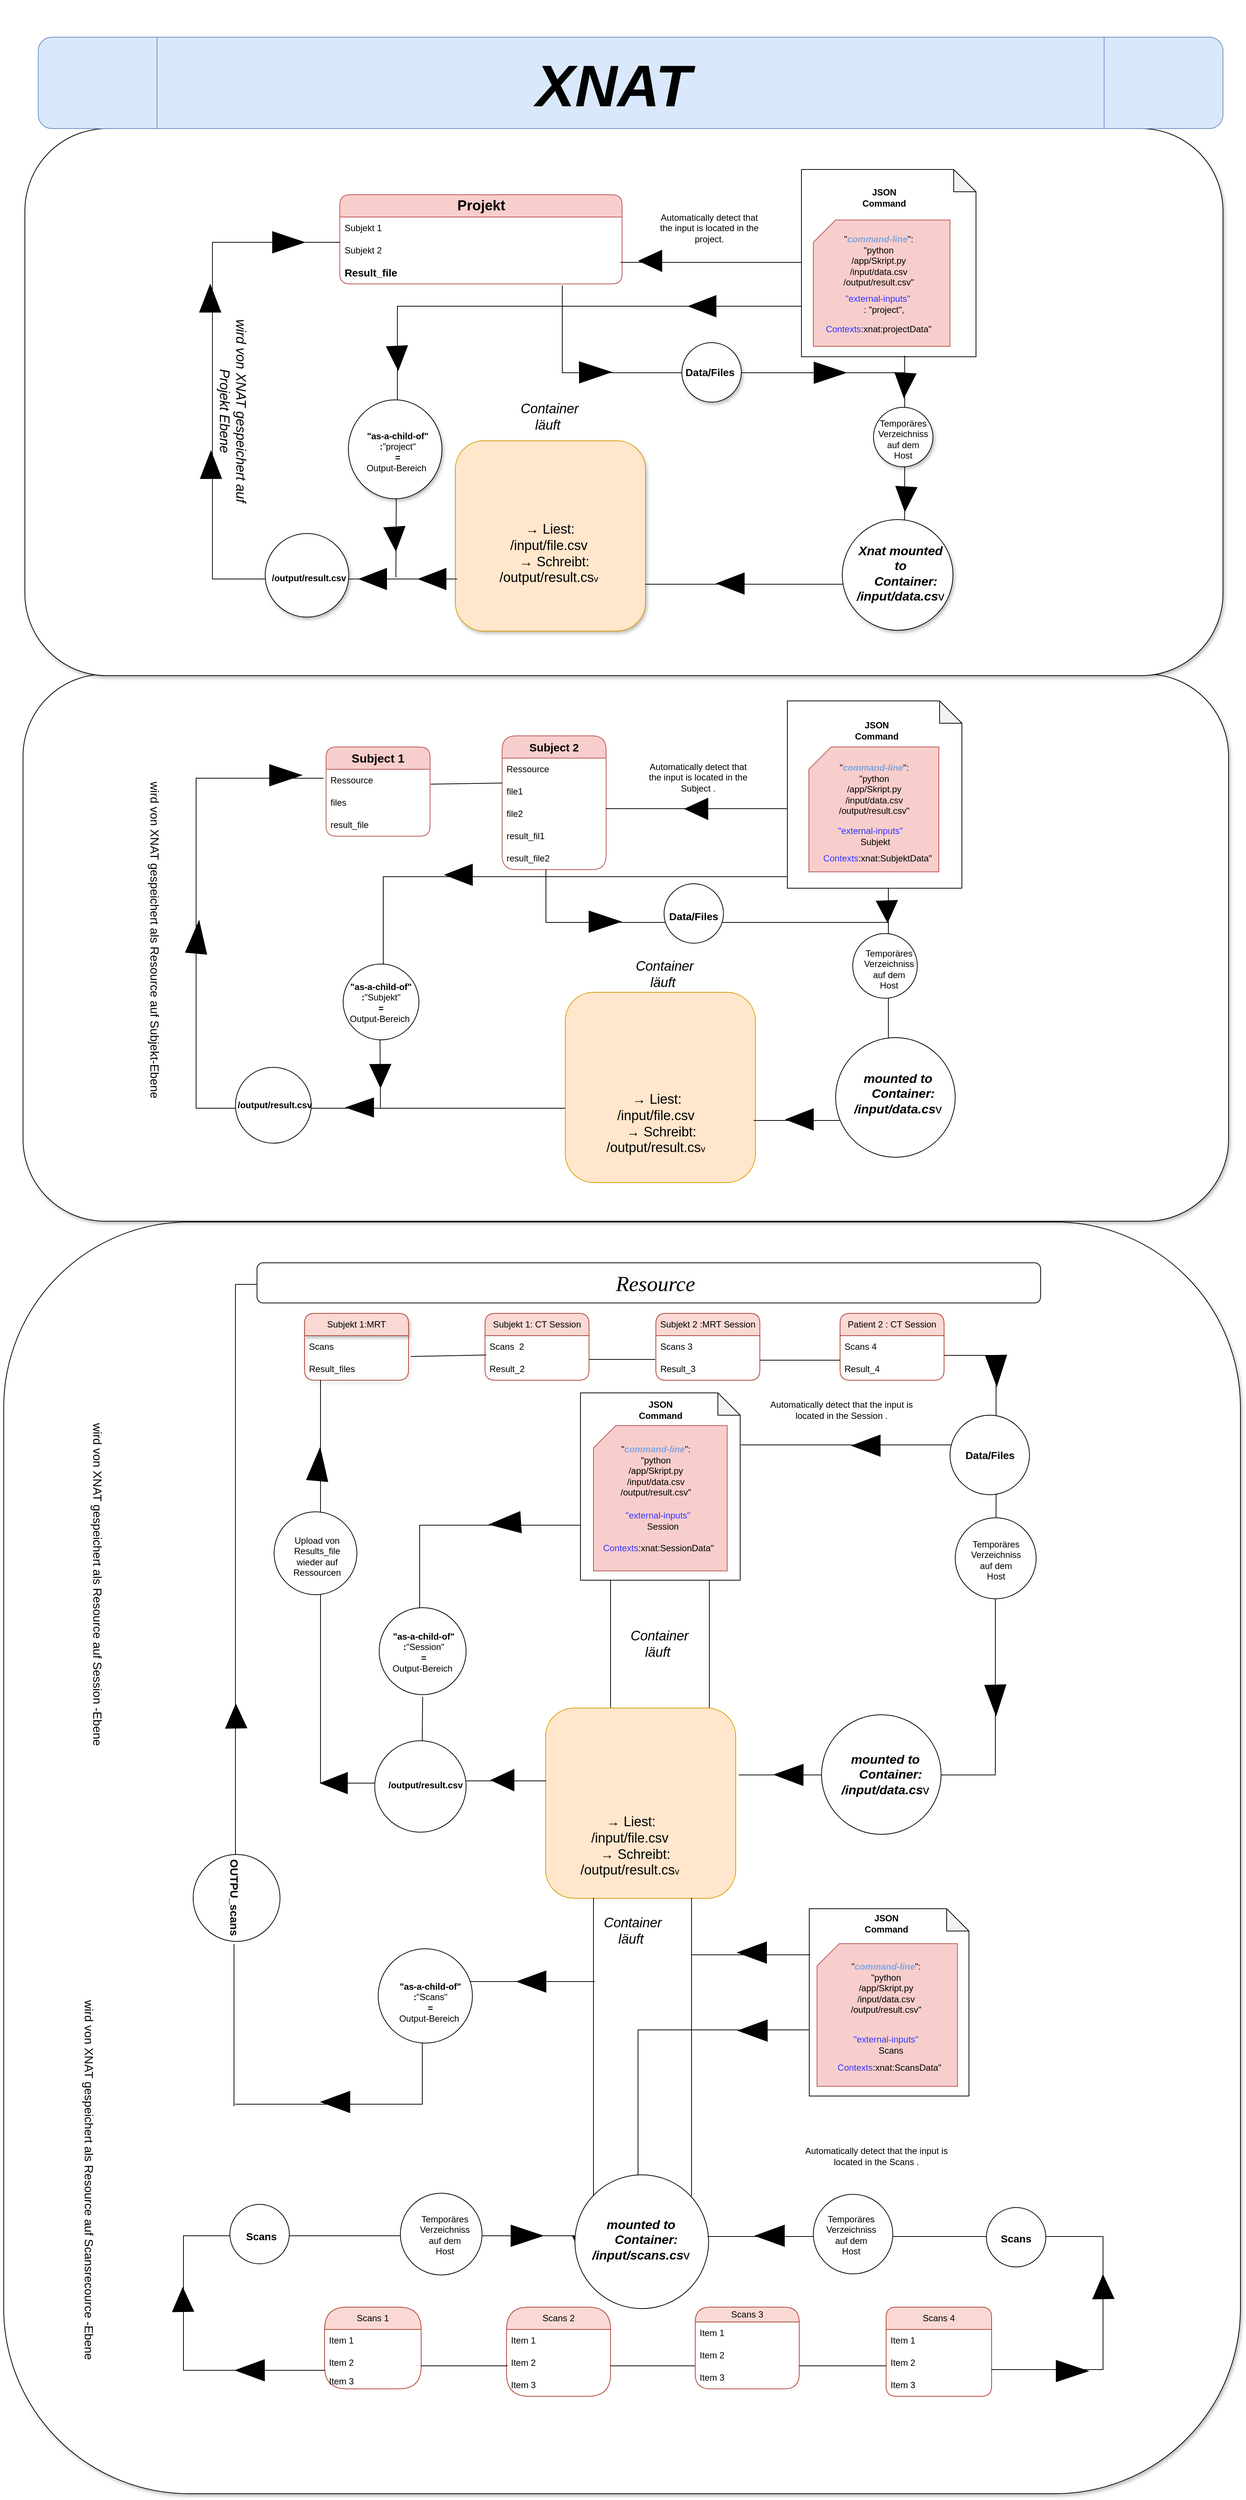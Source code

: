 <mxfile version="28.0.4">
  <diagram name="Seite-1" id="NnaUbBI8c6gvf4gTgLor">
    <mxGraphModel dx="2437" dy="1510" grid="0" gridSize="10" guides="1" tooltips="1" connect="1" arrows="1" fold="1" page="0" pageScale="1" pageWidth="827" pageHeight="1169" math="0" shadow="0">
      <root>
        <mxCell id="0" />
        <mxCell id="1" parent="0" />
        <mxCell id="Kahp-PfNMKC5cr8vrNRb-238" value="" style="rounded=1;whiteSpace=wrap;html=1;labelBackgroundColor=none;shadow=1;" parent="1" vertex="1">
          <mxGeometry x="-100" y="1642" width="1665" height="1711" as="geometry" />
        </mxCell>
        <mxCell id="k0LQRtw4PnIv3PbsmUtW-76" value="" style="rounded=1;whiteSpace=wrap;html=1;" parent="1" vertex="1">
          <mxGeometry x="241" y="1697" width="1055" height="54" as="geometry" />
        </mxCell>
        <mxCell id="Kahp-PfNMKC5cr8vrNRb-201" value="" style="shape=partialRectangle;whiteSpace=wrap;html=1;top=0;left=0;fillColor=none;" parent="1" vertex="1">
          <mxGeometry x="890" y="2082" width="345" height="304" as="geometry" />
        </mxCell>
        <mxCell id="Kahp-PfNMKC5cr8vrNRb-121" value="" style="rounded=1;whiteSpace=wrap;html=1;labelBackgroundColor=none;shadow=1;" parent="1" vertex="1">
          <mxGeometry x="-74" y="905" width="1623" height="736" as="geometry" />
        </mxCell>
        <mxCell id="UlAw6va3zdk-aPpLbyi_-46" value="" style="rounded=1;whiteSpace=wrap;html=1;labelBackgroundColor=none;shadow=1;" parent="1" vertex="1">
          <mxGeometry x="-71.5" y="171" width="1613" height="736" as="geometry" />
        </mxCell>
        <mxCell id="kSR36_n-EsBhzUZEjCBZ-10" value="" style="shape=process;whiteSpace=wrap;html=1;backgroundOutline=1;labelBackgroundColor=none;verticalAlign=middle;rounded=1;fillColor=#dae8fc;strokeColor=#6c8ebf;" parent="1" vertex="1">
          <mxGeometry x="-53.5" y="48" width="1595" height="123" as="geometry" />
        </mxCell>
        <mxCell id="kSR36_n-EsBhzUZEjCBZ-11" value="&lt;h3&gt;&lt;font face=&quot;Helvetica&quot; style=&quot;font-size: 79px;&quot;&gt;XNAT&lt;/font&gt;&lt;/h3&gt;" style="text;html=1;align=center;verticalAlign=middle;whiteSpace=wrap;rounded=1;fontSize=58;fontStyle=2;labelBackgroundColor=none;fontFamily=Georgia;" parent="1" vertex="1">
          <mxGeometry x="601" y="74" width="240" height="80" as="geometry" />
        </mxCell>
        <mxCell id="kSR36_n-EsBhzUZEjCBZ-16" value="&lt;font style=&quot;font-size: 19px;&quot;&gt;&lt;b&gt;Projekt&lt;/b&gt;&lt;/font&gt;" style="swimlane;fontStyle=0;childLayout=stackLayout;horizontal=1;startSize=30;horizontalStack=0;resizeParent=1;resizeParentMax=0;resizeLast=0;collapsible=1;marginBottom=0;whiteSpace=wrap;html=1;labelBackgroundColor=none;rounded=1;fillColor=#f8cecc;strokeColor=#b85450;" parent="1" vertex="1">
          <mxGeometry x="352.5" y="260" width="380" height="120" as="geometry">
            <mxRectangle x="350" y="260" width="80" height="30" as="alternateBounds" />
          </mxGeometry>
        </mxCell>
        <mxCell id="kSR36_n-EsBhzUZEjCBZ-18" value="Subjekt 1" style="text;strokeColor=none;fillColor=none;align=left;verticalAlign=middle;spacingLeft=4;spacingRight=4;overflow=hidden;points=[[0,0.5],[1,0.5]];portConstraint=eastwest;rotatable=0;whiteSpace=wrap;html=1;labelBackgroundColor=none;rounded=1;" parent="kSR36_n-EsBhzUZEjCBZ-16" vertex="1">
          <mxGeometry y="30" width="380" height="30" as="geometry" />
        </mxCell>
        <mxCell id="kSR36_n-EsBhzUZEjCBZ-19" value="Subjekt 2" style="text;strokeColor=none;fillColor=none;align=left;verticalAlign=middle;spacingLeft=4;spacingRight=4;overflow=hidden;points=[[0,0.5],[1,0.5]];portConstraint=eastwest;rotatable=0;whiteSpace=wrap;html=1;labelBackgroundColor=none;rounded=1;" parent="kSR36_n-EsBhzUZEjCBZ-16" vertex="1">
          <mxGeometry y="60" width="380" height="30" as="geometry" />
        </mxCell>
        <mxCell id="Kahp-PfNMKC5cr8vrNRb-34" value="&lt;b&gt;&lt;font style=&quot;font-size: 14px;&quot;&gt;Result_file&lt;/font&gt;&lt;/b&gt;" style="text;strokeColor=none;fillColor=none;align=left;verticalAlign=middle;spacingLeft=4;spacingRight=4;overflow=hidden;points=[[0,0.5],[1,0.5]];portConstraint=eastwest;rotatable=0;whiteSpace=wrap;html=1;labelBackgroundColor=none;rounded=1;" parent="kSR36_n-EsBhzUZEjCBZ-16" vertex="1">
          <mxGeometry y="90" width="380" height="30" as="geometry" />
        </mxCell>
        <mxCell id="kSR36_n-EsBhzUZEjCBZ-20" value="&lt;font style=&quot;font-size: 16px;&quot;&gt;&lt;b&gt;Subject 1&lt;/b&gt;&lt;/font&gt;" style="swimlane;fontStyle=0;childLayout=stackLayout;horizontal=1;startSize=30;horizontalStack=0;resizeParent=1;resizeParentMax=0;resizeLast=0;collapsible=1;marginBottom=0;whiteSpace=wrap;html=1;labelBackgroundColor=none;rounded=1;fillColor=#f8cecc;strokeColor=#b85450;" parent="1" vertex="1">
          <mxGeometry x="334" y="1003" width="140" height="120" as="geometry" />
        </mxCell>
        <mxCell id="kSR36_n-EsBhzUZEjCBZ-21" value="Ressource" style="text;strokeColor=none;fillColor=none;align=left;verticalAlign=middle;spacingLeft=4;spacingRight=4;overflow=hidden;points=[[0,0.5],[1,0.5]];portConstraint=eastwest;rotatable=0;whiteSpace=wrap;html=1;labelBackgroundColor=none;rounded=1;" parent="kSR36_n-EsBhzUZEjCBZ-20" vertex="1">
          <mxGeometry y="30" width="140" height="30" as="geometry" />
        </mxCell>
        <mxCell id="kSR36_n-EsBhzUZEjCBZ-22" value="files" style="text;strokeColor=none;fillColor=none;align=left;verticalAlign=middle;spacingLeft=4;spacingRight=4;overflow=hidden;points=[[0,0.5],[1,0.5]];portConstraint=eastwest;rotatable=0;whiteSpace=wrap;html=1;labelBackgroundColor=none;rounded=1;" parent="kSR36_n-EsBhzUZEjCBZ-20" vertex="1">
          <mxGeometry y="60" width="140" height="30" as="geometry" />
        </mxCell>
        <mxCell id="Kahp-PfNMKC5cr8vrNRb-123" value="result_file" style="text;strokeColor=none;fillColor=none;align=left;verticalAlign=middle;spacingLeft=4;spacingRight=4;overflow=hidden;points=[[0,0.5],[1,0.5]];portConstraint=eastwest;rotatable=0;whiteSpace=wrap;html=1;labelBackgroundColor=none;rounded=1;" parent="kSR36_n-EsBhzUZEjCBZ-20" vertex="1">
          <mxGeometry y="90" width="140" height="30" as="geometry" />
        </mxCell>
        <mxCell id="kSR36_n-EsBhzUZEjCBZ-24" value="&lt;b&gt;&lt;font style=&quot;font-size: 15px;&quot;&gt;Subject 2&lt;/font&gt;&lt;/b&gt;" style="swimlane;fontStyle=0;childLayout=stackLayout;horizontal=1;startSize=30;horizontalStack=0;resizeParent=1;resizeParentMax=0;resizeLast=0;collapsible=1;marginBottom=0;whiteSpace=wrap;html=1;labelBackgroundColor=none;rounded=1;fillColor=#f8cecc;strokeColor=#b85450;arcSize=21;" parent="1" vertex="1">
          <mxGeometry x="571" y="988" width="140" height="180" as="geometry" />
        </mxCell>
        <mxCell id="kSR36_n-EsBhzUZEjCBZ-26" value="Ressource" style="text;strokeColor=none;fillColor=none;align=left;verticalAlign=middle;spacingLeft=4;spacingRight=4;overflow=hidden;points=[[0,0.5],[1,0.5]];portConstraint=eastwest;rotatable=0;whiteSpace=wrap;html=1;labelBackgroundColor=none;rounded=1;" parent="kSR36_n-EsBhzUZEjCBZ-24" vertex="1">
          <mxGeometry y="30" width="140" height="30" as="geometry" />
        </mxCell>
        <mxCell id="kSR36_n-EsBhzUZEjCBZ-27" value="file1" style="text;strokeColor=none;fillColor=none;align=left;verticalAlign=middle;spacingLeft=4;spacingRight=4;overflow=hidden;points=[[0,0.5],[1,0.5]];portConstraint=eastwest;rotatable=0;whiteSpace=wrap;html=1;labelBackgroundColor=none;rounded=1;" parent="kSR36_n-EsBhzUZEjCBZ-24" vertex="1">
          <mxGeometry y="60" width="140" height="30" as="geometry" />
        </mxCell>
        <mxCell id="kSR36_n-EsBhzUZEjCBZ-25" value="file2" style="text;strokeColor=none;fillColor=none;align=left;verticalAlign=middle;spacingLeft=4;spacingRight=4;overflow=hidden;points=[[0,0.5],[1,0.5]];portConstraint=eastwest;rotatable=0;whiteSpace=wrap;html=1;labelBackgroundColor=none;rounded=1;" parent="kSR36_n-EsBhzUZEjCBZ-24" vertex="1">
          <mxGeometry y="90" width="140" height="30" as="geometry" />
        </mxCell>
        <mxCell id="Kahp-PfNMKC5cr8vrNRb-124" value="result_fil1" style="text;strokeColor=none;fillColor=none;align=left;verticalAlign=middle;spacingLeft=4;spacingRight=4;overflow=hidden;points=[[0,0.5],[1,0.5]];portConstraint=eastwest;rotatable=0;whiteSpace=wrap;html=1;labelBackgroundColor=none;rounded=1;" parent="kSR36_n-EsBhzUZEjCBZ-24" vertex="1">
          <mxGeometry y="120" width="140" height="30" as="geometry" />
        </mxCell>
        <mxCell id="Kahp-PfNMKC5cr8vrNRb-125" value="result_file2" style="text;strokeColor=none;fillColor=none;align=left;verticalAlign=middle;spacingLeft=4;spacingRight=4;overflow=hidden;points=[[0,0.5],[1,0.5]];portConstraint=eastwest;rotatable=0;whiteSpace=wrap;html=1;labelBackgroundColor=none;rounded=1;" parent="kSR36_n-EsBhzUZEjCBZ-24" vertex="1">
          <mxGeometry y="150" width="140" height="30" as="geometry" />
        </mxCell>
        <mxCell id="kSR36_n-EsBhzUZEjCBZ-44" value="Subjekt 1:MRT" style="swimlane;fontStyle=0;childLayout=stackLayout;horizontal=1;startSize=30;horizontalStack=0;resizeParent=1;resizeParentMax=0;resizeLast=0;collapsible=1;marginBottom=0;whiteSpace=wrap;html=1;shadow=1;labelBackgroundColor=none;rounded=1;fillColor=#fad9d5;strokeColor=#ae4132;" parent="1" vertex="1">
          <mxGeometry x="305" y="1765" width="140" height="90" as="geometry" />
        </mxCell>
        <mxCell id="kSR36_n-EsBhzUZEjCBZ-47" value="Scans&amp;nbsp;" style="text;strokeColor=none;fillColor=none;align=left;verticalAlign=middle;spacingLeft=4;spacingRight=4;overflow=hidden;points=[[0,0.5],[1,0.5]];portConstraint=eastwest;rotatable=0;whiteSpace=wrap;html=1;labelBackgroundColor=none;rounded=1;" parent="kSR36_n-EsBhzUZEjCBZ-44" vertex="1">
          <mxGeometry y="30" width="140" height="30" as="geometry" />
        </mxCell>
        <mxCell id="kSR36_n-EsBhzUZEjCBZ-45" value="Result_files" style="text;strokeColor=none;fillColor=none;align=left;verticalAlign=middle;spacingLeft=4;spacingRight=4;overflow=hidden;points=[[0,0.5],[1,0.5]];portConstraint=eastwest;rotatable=0;whiteSpace=wrap;html=1;labelBackgroundColor=none;rounded=1;" parent="kSR36_n-EsBhzUZEjCBZ-44" vertex="1">
          <mxGeometry y="60" width="140" height="30" as="geometry" />
        </mxCell>
        <mxCell id="kSR36_n-EsBhzUZEjCBZ-48" value="Subjekt 1: CT Session" style="swimlane;fontStyle=0;childLayout=stackLayout;horizontal=1;startSize=30;horizontalStack=0;resizeParent=1;resizeParentMax=0;resizeLast=0;collapsible=1;marginBottom=0;whiteSpace=wrap;html=1;labelBackgroundColor=none;rounded=1;fillColor=#fad9d5;strokeColor=#ae4132;" parent="1" vertex="1">
          <mxGeometry x="548" y="1765" width="140" height="90" as="geometry" />
        </mxCell>
        <mxCell id="kSR36_n-EsBhzUZEjCBZ-51" value="Scans&amp;nbsp; 2" style="text;strokeColor=none;fillColor=none;align=left;verticalAlign=middle;spacingLeft=4;spacingRight=4;overflow=hidden;points=[[0,0.5],[1,0.5]];portConstraint=eastwest;rotatable=0;whiteSpace=wrap;html=1;labelBackgroundColor=none;rounded=1;" parent="kSR36_n-EsBhzUZEjCBZ-48" vertex="1">
          <mxGeometry y="30" width="140" height="30" as="geometry" />
        </mxCell>
        <mxCell id="kSR36_n-EsBhzUZEjCBZ-49" value="Result_2" style="text;strokeColor=none;fillColor=none;align=left;verticalAlign=middle;spacingLeft=4;spacingRight=4;overflow=hidden;points=[[0,0.5],[1,0.5]];portConstraint=eastwest;rotatable=0;whiteSpace=wrap;html=1;labelBackgroundColor=none;rounded=1;" parent="kSR36_n-EsBhzUZEjCBZ-48" vertex="1">
          <mxGeometry y="60" width="140" height="30" as="geometry" />
        </mxCell>
        <mxCell id="kSR36_n-EsBhzUZEjCBZ-52" value="Subjekt 2 :MRT Session" style="swimlane;fontStyle=0;childLayout=stackLayout;horizontal=1;startSize=30;horizontalStack=0;resizeParent=1;resizeParentMax=0;resizeLast=0;collapsible=1;marginBottom=0;whiteSpace=wrap;html=1;labelBackgroundColor=none;rounded=1;fillColor=#fad9d5;strokeColor=#ae4132;" parent="1" vertex="1">
          <mxGeometry x="778" y="1765" width="140" height="90" as="geometry" />
        </mxCell>
        <mxCell id="kSR36_n-EsBhzUZEjCBZ-55" value="Scans 3" style="text;strokeColor=none;fillColor=none;align=left;verticalAlign=middle;spacingLeft=4;spacingRight=4;overflow=hidden;points=[[0,0.5],[1,0.5]];portConstraint=eastwest;rotatable=0;whiteSpace=wrap;html=1;labelBackgroundColor=none;rounded=1;" parent="kSR36_n-EsBhzUZEjCBZ-52" vertex="1">
          <mxGeometry y="30" width="140" height="30" as="geometry" />
        </mxCell>
        <mxCell id="kSR36_n-EsBhzUZEjCBZ-53" value="Result_3" style="text;strokeColor=none;fillColor=none;align=left;verticalAlign=middle;spacingLeft=4;spacingRight=4;overflow=hidden;points=[[0,0.5],[1,0.5]];portConstraint=eastwest;rotatable=0;whiteSpace=wrap;html=1;labelBackgroundColor=none;rounded=1;" parent="kSR36_n-EsBhzUZEjCBZ-52" vertex="1">
          <mxGeometry y="60" width="140" height="30" as="geometry" />
        </mxCell>
        <mxCell id="Kahp-PfNMKC5cr8vrNRb-21" value="" style="whiteSpace=wrap;html=1;aspect=fixed;fillColor=#ffe6cc;strokeColor=#d79b00;fillStyle=solid;rounded=1;shadow=1;" parent="1" vertex="1">
          <mxGeometry x="508" y="591" width="256" height="256" as="geometry" />
        </mxCell>
        <mxCell id="Kahp-PfNMKC5cr8vrNRb-22" value="" style="shape=note;whiteSpace=wrap;html=1;backgroundOutline=1;darkOpacity=0.05;" parent="1" vertex="1">
          <mxGeometry x="974" y="226" width="235" height="252" as="geometry" />
        </mxCell>
        <mxCell id="Kahp-PfNMKC5cr8vrNRb-29" value="&lt;h4&gt;JSON Command&lt;/h4&gt;" style="text;html=1;align=center;verticalAlign=middle;whiteSpace=wrap;rounded=0;" parent="1" vertex="1">
          <mxGeometry x="1048" y="249" width="75" height="30" as="geometry" />
        </mxCell>
        <mxCell id="Kahp-PfNMKC5cr8vrNRb-46" value="" style="shape=card;whiteSpace=wrap;html=1;fillColor=#f8cecc;strokeColor=#b85450;" parent="1" vertex="1">
          <mxGeometry x="990" y="294" width="184" height="170" as="geometry" />
        </mxCell>
        <mxCell id="Kahp-PfNMKC5cr8vrNRb-45" value="&lt;div&gt;&quot;&lt;b&gt;&lt;i&gt;&lt;font style=&quot;color: rgb(126, 166, 224);&quot;&gt;command-line&lt;/font&gt;&lt;/i&gt;&lt;/b&gt;&quot;: &quot;python /app/Skript.py /input/data.csv /output/result.csv&quot;&lt;/div&gt;&lt;div&gt;&lt;br&gt;&lt;/div&gt;" style="text;html=1;align=center;verticalAlign=middle;whiteSpace=wrap;rounded=0;" parent="1" vertex="1">
          <mxGeometry x="1034" y="314" width="88" height="83.5" as="geometry" />
        </mxCell>
        <mxCell id="Kahp-PfNMKC5cr8vrNRb-47" value="" style="shape=image;html=1;verticalAlign=top;verticalLabelPosition=bottom;labelBackgroundColor=#ffffff;imageAspect=0;aspect=fixed;image=https://cdn2.iconfinder.com/data/icons/boxicons-logos/24/bxl-docker-128.png" parent="1" vertex="1">
          <mxGeometry x="578" y="574" width="138" height="138" as="geometry" />
        </mxCell>
        <mxCell id="Kahp-PfNMKC5cr8vrNRb-50" value="&lt;font style=&quot;font-size: 18px;&quot;&gt;&lt;i&gt;Container läuft&amp;nbsp;&lt;/i&gt;&lt;/font&gt;" style="text;html=1;align=center;verticalAlign=middle;whiteSpace=wrap;rounded=0;" parent="1" vertex="1">
          <mxGeometry x="587" y="534" width="96" height="49" as="geometry" />
        </mxCell>
        <mxCell id="Kahp-PfNMKC5cr8vrNRb-53" value="&lt;div&gt;&amp;nbsp;&lt;font style=&quot;font-size: 18px;&quot;&gt;→ Liest: /input/file.csv&lt;/font&gt;&lt;/div&gt;&lt;div&gt;&lt;font style=&quot;font-size: 18px;&quot;&gt;&amp;nbsp; &amp;nbsp;→ Schreibt: /output/result.cs&lt;/font&gt;v&lt;/div&gt;" style="text;html=1;align=center;verticalAlign=middle;whiteSpace=wrap;rounded=0;" parent="1" vertex="1">
          <mxGeometry x="574" y="728" width="120" height="30" as="geometry" />
        </mxCell>
        <mxCell id="Kahp-PfNMKC5cr8vrNRb-57" value="" style="shape=partialRectangle;whiteSpace=wrap;html=1;bottom=0;right=0;fillColor=none;" parent="1" vertex="1">
          <mxGeometry x="181" y="324" width="171" height="314" as="geometry" />
        </mxCell>
        <mxCell id="Kahp-PfNMKC5cr8vrNRb-59" value="" style="shape=partialRectangle;whiteSpace=wrap;html=1;top=0;left=0;fillColor=none;direction=south;" parent="1" vertex="1">
          <mxGeometry x="181" y="638" width="329" height="139" as="geometry" />
        </mxCell>
        <mxCell id="Kahp-PfNMKC5cr8vrNRb-65" value="" style="shape=partialRectangle;whiteSpace=wrap;html=1;top=0;left=0;fillColor=none;" parent="1" vertex="1">
          <mxGeometry x="764" y="477" width="349" height="307" as="geometry" />
        </mxCell>
        <mxCell id="Kahp-PfNMKC5cr8vrNRb-67" value="&lt;font style=&quot;font-size: 18px;&quot;&gt;&lt;i style=&quot;&quot;&gt;wird von XNAT gespeichert auf Projekt Ebene&lt;/i&gt;&lt;/font&gt;" style="text;html=1;align=center;verticalAlign=middle;whiteSpace=wrap;rounded=0;rotation=90;" parent="1" vertex="1">
          <mxGeometry x="58" y="506" width="300" height="90" as="geometry" />
        </mxCell>
        <mxCell id="Kahp-PfNMKC5cr8vrNRb-68" value="" style="shape=partialRectangle;whiteSpace=wrap;html=1;bottom=0;right=0;fillColor=none;" parent="1" vertex="1">
          <mxGeometry x="430" y="410" width="544" height="129" as="geometry" />
        </mxCell>
        <mxCell id="Kahp-PfNMKC5cr8vrNRb-70" value="" style="endArrow=none;html=1;rounded=0;entryX=0.5;entryY=1;entryDx=0;entryDy=0;" parent="1" edge="1">
          <mxGeometry width="50" height="50" relative="1" as="geometry">
            <mxPoint x="428" y="775" as="sourcePoint" />
            <mxPoint x="428.5" y="660" as="targetPoint" />
            <Array as="points" />
          </mxGeometry>
        </mxCell>
        <mxCell id="Kahp-PfNMKC5cr8vrNRb-72" style="edgeStyle=orthogonalEdgeStyle;rounded=0;orthogonalLoop=1;jettySize=auto;html=1;exitX=0.5;exitY=1;exitDx=0;exitDy=0;" parent="1" edge="1">
          <mxGeometry relative="1" as="geometry">
            <mxPoint x="428.5" y="660" as="sourcePoint" />
            <mxPoint x="428.5" y="660" as="targetPoint" />
          </mxGeometry>
        </mxCell>
        <mxCell id="Kahp-PfNMKC5cr8vrNRb-94" value="" style="whiteSpace=wrap;html=1;aspect=fixed;fillColor=#ffe6cc;strokeColor=#d79b00;fillStyle=solid;rounded=1;" parent="1" vertex="1">
          <mxGeometry x="656" y="1333" width="256" height="256" as="geometry" />
        </mxCell>
        <mxCell id="Kahp-PfNMKC5cr8vrNRb-95" value="" style="shape=note;whiteSpace=wrap;html=1;backgroundOutline=1;darkOpacity=0.05;" parent="1" vertex="1">
          <mxGeometry x="955" y="941" width="235" height="252" as="geometry" />
        </mxCell>
        <mxCell id="Kahp-PfNMKC5cr8vrNRb-99" value="&lt;h4&gt;JSON Command&lt;/h4&gt;" style="text;html=1;align=center;verticalAlign=middle;whiteSpace=wrap;rounded=0;" parent="1" vertex="1">
          <mxGeometry x="1038.25" y="966" width="75" height="30" as="geometry" />
        </mxCell>
        <mxCell id="Kahp-PfNMKC5cr8vrNRb-100" value="" style="shape=card;whiteSpace=wrap;html=1;fillColor=#f8cecc;strokeColor=#b85450;" parent="1" vertex="1">
          <mxGeometry x="984" y="1003" width="175" height="168" as="geometry" />
        </mxCell>
        <mxCell id="Kahp-PfNMKC5cr8vrNRb-101" value="&lt;div&gt;&quot;&lt;b&gt;&lt;i&gt;&lt;font style=&quot;color: rgb(126, 166, 224);&quot;&gt;command-line&lt;/font&gt;&lt;/i&gt;&lt;/b&gt;&quot;: &quot;python /app/Skript.py /input/data.csv /output/result.csv&quot;&lt;/div&gt;&lt;div&gt;&lt;br&gt;&lt;/div&gt;" style="text;html=1;align=center;verticalAlign=middle;whiteSpace=wrap;rounded=0;" parent="1" vertex="1">
          <mxGeometry x="1028" y="1025.25" width="88" height="83.5" as="geometry" />
        </mxCell>
        <mxCell id="Kahp-PfNMKC5cr8vrNRb-102" value="" style="shape=image;html=1;verticalAlign=top;verticalLabelPosition=bottom;labelBackgroundColor=#ffffff;imageAspect=0;aspect=fixed;image=https://cdn2.iconfinder.com/data/icons/boxicons-logos/24/bxl-docker-128.png" parent="1" vertex="1">
          <mxGeometry x="715" y="1333" width="138" height="138" as="geometry" />
        </mxCell>
        <mxCell id="Kahp-PfNMKC5cr8vrNRb-103" value="&lt;font style=&quot;font-size: 18px;&quot;&gt;&lt;i&gt;Container läuft&amp;nbsp;&lt;/i&gt;&lt;/font&gt;" style="text;html=1;align=center;verticalAlign=middle;whiteSpace=wrap;rounded=0;" parent="1" vertex="1">
          <mxGeometry x="742" y="1284" width="96" height="49" as="geometry" />
        </mxCell>
        <mxCell id="Kahp-PfNMKC5cr8vrNRb-104" value="&lt;div&gt;&amp;nbsp;&lt;font style=&quot;font-size: 18px;&quot;&gt;→ Liest: /input/file.csv&lt;/font&gt;&lt;/div&gt;&lt;div&gt;&lt;font style=&quot;font-size: 18px;&quot;&gt;&amp;nbsp; &amp;nbsp;→ Schreibt: /output/result.cs&lt;/font&gt;v&lt;/div&gt;" style="text;html=1;align=center;verticalAlign=middle;whiteSpace=wrap;rounded=0;" parent="1" vertex="1">
          <mxGeometry x="718" y="1495" width="120" height="30" as="geometry" />
        </mxCell>
        <mxCell id="Kahp-PfNMKC5cr8vrNRb-105" value="" style="shape=partialRectangle;whiteSpace=wrap;html=1;bottom=0;right=0;fillColor=none;" parent="1" vertex="1">
          <mxGeometry x="159" y="1045" width="171" height="314" as="geometry" />
        </mxCell>
        <mxCell id="Kahp-PfNMKC5cr8vrNRb-106" value="" style="shape=partialRectangle;whiteSpace=wrap;html=1;top=0;left=0;fillColor=none;direction=south;" parent="1" vertex="1">
          <mxGeometry x="159" y="1353" width="315" height="136" as="geometry" />
        </mxCell>
        <mxCell id="Kahp-PfNMKC5cr8vrNRb-109" value="" style="endArrow=none;html=1;rounded=0;entryX=0;entryY=0.633;entryDx=0;entryDy=0;entryPerimeter=0;" parent="1" edge="1">
          <mxGeometry width="50" height="50" relative="1" as="geometry">
            <mxPoint x="472" y="1489" as="sourcePoint" />
            <mxPoint x="656" y="1489.048" as="targetPoint" />
          </mxGeometry>
        </mxCell>
        <mxCell id="Kahp-PfNMKC5cr8vrNRb-110" value="" style="shape=partialRectangle;whiteSpace=wrap;html=1;top=0;left=0;fillColor=none;" parent="1" vertex="1">
          <mxGeometry x="910" y="1194" width="181" height="311.5" as="geometry" />
        </mxCell>
        <mxCell id="Kahp-PfNMKC5cr8vrNRb-111" value="" style="ellipse;whiteSpace=wrap;html=1;aspect=fixed;" parent="1" vertex="1">
          <mxGeometry x="1020" y="1394" width="161" height="161" as="geometry" />
        </mxCell>
        <mxCell id="Kahp-PfNMKC5cr8vrNRb-112" value="&lt;div&gt;&lt;b&gt;&lt;i&gt;&lt;font style=&quot;font-size: 17px;&quot;&gt;mounted to&lt;/font&gt;&lt;/i&gt;&lt;/b&gt;&lt;/div&gt;&lt;div&gt;&lt;font style=&quot;font-size: 17px;&quot;&gt;&lt;b style=&quot;&quot;&gt;&lt;i&gt;&amp;nbsp; &amp;nbsp;Container: /input/data.cs&lt;/i&gt;&lt;/b&gt;v&lt;/font&gt;&lt;/div&gt;" style="text;html=1;align=center;verticalAlign=middle;whiteSpace=wrap;rounded=0;" parent="1" vertex="1">
          <mxGeometry x="1059.5" y="1434" width="88" height="71.5" as="geometry" />
        </mxCell>
        <mxCell id="Kahp-PfNMKC5cr8vrNRb-113" value="&lt;font style=&quot;font-size: 16px;&quot;&gt;wird von XNAT gespeichert als Resource auf Subjekt-Ebene&lt;/font&gt;" style="text;html=1;align=center;verticalAlign=middle;whiteSpace=wrap;rounded=0;rotation=90;" parent="1" vertex="1">
          <mxGeometry x="-111.25" y="1207.25" width="428.5" height="110" as="geometry" />
        </mxCell>
        <mxCell id="Kahp-PfNMKC5cr8vrNRb-114" value="" style="shape=partialRectangle;whiteSpace=wrap;html=1;bottom=0;right=0;fillColor=none;" parent="1" vertex="1">
          <mxGeometry x="411" y="1177.5" width="544" height="129" as="geometry" />
        </mxCell>
        <mxCell id="Kahp-PfNMKC5cr8vrNRb-116" value="" style="endArrow=none;html=1;rounded=0;entryX=0.5;entryY=1;entryDx=0;entryDy=0;exitX=0.994;exitY=0.212;exitDx=0;exitDy=0;exitPerimeter=0;" parent="1" source="Kahp-PfNMKC5cr8vrNRb-106" edge="1">
          <mxGeometry width="50" height="50" relative="1" as="geometry">
            <mxPoint x="407" y="1445" as="sourcePoint" />
            <mxPoint x="406.5" y="1381" as="targetPoint" />
            <Array as="points" />
          </mxGeometry>
        </mxCell>
        <mxCell id="Kahp-PfNMKC5cr8vrNRb-118" style="edgeStyle=orthogonalEdgeStyle;rounded=0;orthogonalLoop=1;jettySize=auto;html=1;exitX=0.5;exitY=1;exitDx=0;exitDy=0;" parent="1" edge="1">
          <mxGeometry relative="1" as="geometry">
            <mxPoint x="406.5" y="1381" as="sourcePoint" />
            <mxPoint x="406.5" y="1381" as="targetPoint" />
          </mxGeometry>
        </mxCell>
        <mxCell id="Kahp-PfNMKC5cr8vrNRb-122" value="" style="endArrow=none;html=1;rounded=0;entryX=-0.003;entryY=0.116;entryDx=0;entryDy=0;entryPerimeter=0;" parent="1" target="kSR36_n-EsBhzUZEjCBZ-27" edge="1">
          <mxGeometry width="50" height="50" relative="1" as="geometry">
            <mxPoint x="475" y="1053" as="sourcePoint" />
            <mxPoint x="525" y="1003" as="targetPoint" />
          </mxGeometry>
        </mxCell>
        <mxCell id="Kahp-PfNMKC5cr8vrNRb-137" value="" style="whiteSpace=wrap;html=1;aspect=fixed;fillColor=#ffe6cc;strokeColor=#d79b00;fillStyle=solid;rounded=1;" parent="1" vertex="1">
          <mxGeometry x="629.5" y="2296" width="256" height="256" as="geometry" />
        </mxCell>
        <mxCell id="Kahp-PfNMKC5cr8vrNRb-138" value="" style="shape=note;whiteSpace=wrap;html=1;backgroundOutline=1;darkOpacity=0.05;" parent="1" vertex="1">
          <mxGeometry x="984.5" y="2566" width="215" height="252" as="geometry" />
        </mxCell>
        <mxCell id="Kahp-PfNMKC5cr8vrNRb-142" value="&lt;h4&gt;JSON Command&lt;/h4&gt;" style="text;html=1;align=center;verticalAlign=middle;whiteSpace=wrap;rounded=0;" parent="1" vertex="1">
          <mxGeometry x="1050.5" y="2571" width="75" height="30" as="geometry" />
        </mxCell>
        <mxCell id="Kahp-PfNMKC5cr8vrNRb-143" value="&lt;div&gt;&lt;br/&gt;&lt;/div&gt;" style="shape=card;whiteSpace=wrap;html=1;fillColor=#f8cecc;strokeColor=#b85450;" parent="1" vertex="1">
          <mxGeometry x="995" y="2613" width="189" height="192" as="geometry" />
        </mxCell>
        <mxCell id="Kahp-PfNMKC5cr8vrNRb-144" value="&lt;div&gt;&quot;&lt;b&gt;&lt;i&gt;&lt;font style=&quot;color: rgb(126, 166, 224);&quot;&gt;command-line&lt;/font&gt;&lt;/i&gt;&lt;/b&gt;&quot;: &quot;python /app/Skript.py /input/data.csv /output/result.csv&quot;&lt;/div&gt;&lt;div&gt;&lt;br&gt;&lt;/div&gt;" style="text;html=1;align=center;verticalAlign=middle;whiteSpace=wrap;rounded=0;" parent="1" vertex="1">
          <mxGeometry x="1044" y="2638" width="88" height="83.5" as="geometry" />
        </mxCell>
        <mxCell id="Kahp-PfNMKC5cr8vrNRb-145" value="" style="shape=image;html=1;verticalAlign=top;verticalLabelPosition=bottom;labelBackgroundColor=#ffffff;imageAspect=0;aspect=fixed;image=https://cdn2.iconfinder.com/data/icons/boxicons-logos/24/bxl-docker-128.png" parent="1" vertex="1">
          <mxGeometry x="680" y="2305" width="138" height="138" as="geometry" />
        </mxCell>
        <mxCell id="Kahp-PfNMKC5cr8vrNRb-146" value="&lt;font style=&quot;font-size: 18px;&quot;&gt;&lt;i&gt;Container läuft&amp;nbsp;&lt;/i&gt;&lt;/font&gt;" style="text;html=1;align=center;verticalAlign=middle;whiteSpace=wrap;rounded=0;" parent="1" vertex="1">
          <mxGeometry x="699" y="2571" width="96" height="49" as="geometry" />
        </mxCell>
        <mxCell id="Kahp-PfNMKC5cr8vrNRb-147" value="&lt;div&gt;&amp;nbsp;&lt;font style=&quot;font-size: 18px;&quot;&gt;→ Liest: /input/file.csv&lt;/font&gt;&lt;/div&gt;&lt;div&gt;&lt;font style=&quot;font-size: 18px;&quot;&gt;&amp;nbsp; &amp;nbsp;→ Schreibt: /output/result.cs&lt;/font&gt;v&lt;/div&gt;" style="text;html=1;align=center;verticalAlign=middle;whiteSpace=wrap;rounded=0;" parent="1" vertex="1">
          <mxGeometry x="683" y="2467" width="120" height="30" as="geometry" />
        </mxCell>
        <mxCell id="Kahp-PfNMKC5cr8vrNRb-154" value="" style="ellipse;whiteSpace=wrap;html=1;aspect=fixed;" parent="1" vertex="1">
          <mxGeometry x="1001" y="2305" width="161" height="161" as="geometry" />
        </mxCell>
        <mxCell id="Kahp-PfNMKC5cr8vrNRb-155" value="&lt;div&gt;&lt;b&gt;&lt;i&gt;&lt;font style=&quot;font-size: 17px;&quot;&gt;mounted to&lt;/font&gt;&lt;/i&gt;&lt;/b&gt;&lt;/div&gt;&lt;div&gt;&lt;font style=&quot;font-size: 17px;&quot;&gt;&lt;b style=&quot;&quot;&gt;&lt;i&gt;&amp;nbsp; &amp;nbsp;Container: /input/data.cs&lt;/i&gt;&lt;/b&gt;v&lt;/font&gt;&lt;/div&gt;" style="text;html=1;align=center;verticalAlign=middle;whiteSpace=wrap;rounded=0;" parent="1" vertex="1">
          <mxGeometry x="1043" y="2350" width="88" height="71.5" as="geometry" />
        </mxCell>
        <mxCell id="Kahp-PfNMKC5cr8vrNRb-156" value="&lt;font style=&quot;font-size: 16px;&quot;&gt;wird von XNAT gespeichert als Resource auf Session -Ebene&lt;/font&gt;" style="text;html=1;align=center;verticalAlign=middle;whiteSpace=wrap;rounded=0;rotation=90;" parent="1" vertex="1">
          <mxGeometry x="-264.75" y="2075" width="582" height="110" as="geometry" />
        </mxCell>
        <mxCell id="Kahp-PfNMKC5cr8vrNRb-159" value="" style="endArrow=none;html=1;rounded=0;entryX=0.5;entryY=1;entryDx=0;entryDy=0;exitX=0.461;exitY=0.017;exitDx=0;exitDy=0;exitPerimeter=0;" parent="1" edge="1">
          <mxGeometry width="50" height="50" relative="1" as="geometry">
            <mxPoint x="463.377" y="2351.36" as="sourcePoint" />
            <mxPoint x="464" y="2281" as="targetPoint" />
            <Array as="points" />
          </mxGeometry>
        </mxCell>
        <mxCell id="Kahp-PfNMKC5cr8vrNRb-161" style="edgeStyle=orthogonalEdgeStyle;rounded=0;orthogonalLoop=1;jettySize=auto;html=1;exitX=0.5;exitY=1;exitDx=0;exitDy=0;" parent="1" edge="1">
          <mxGeometry relative="1" as="geometry">
            <mxPoint x="464" y="2281" as="sourcePoint" />
            <mxPoint x="464" y="2281" as="targetPoint" />
          </mxGeometry>
        </mxCell>
        <mxCell id="UlAw6va3zdk-aPpLbyi_-16" value="Scans 1" style="swimlane;fontStyle=0;childLayout=stackLayout;horizontal=1;startSize=30;horizontalStack=0;resizeParent=1;resizeParentMax=0;resizeLast=0;collapsible=1;marginBottom=0;whiteSpace=wrap;html=1;labelBackgroundColor=none;rounded=1;arcSize=50;fillColor=#fad9d5;strokeColor=#ae4132;" parent="1" vertex="1">
          <mxGeometry x="332" y="3102" width="130" height="110" as="geometry" />
        </mxCell>
        <mxCell id="UlAw6va3zdk-aPpLbyi_-17" value="Item 1" style="text;strokeColor=none;fillColor=none;align=left;verticalAlign=middle;spacingLeft=4;spacingRight=4;overflow=hidden;points=[[0,0.5],[1,0.5]];portConstraint=eastwest;rotatable=0;whiteSpace=wrap;html=1;labelBackgroundColor=none;rounded=1;" parent="UlAw6va3zdk-aPpLbyi_-16" vertex="1">
          <mxGeometry y="30" width="130" height="30" as="geometry" />
        </mxCell>
        <mxCell id="UlAw6va3zdk-aPpLbyi_-18" value="Item 2" style="text;strokeColor=none;fillColor=none;align=left;verticalAlign=middle;spacingLeft=4;spacingRight=4;overflow=hidden;points=[[0,0.5],[1,0.5]];portConstraint=eastwest;rotatable=0;whiteSpace=wrap;html=1;labelBackgroundColor=none;rounded=1;" parent="UlAw6va3zdk-aPpLbyi_-16" vertex="1">
          <mxGeometry y="60" width="130" height="30" as="geometry" />
        </mxCell>
        <mxCell id="UlAw6va3zdk-aPpLbyi_-19" value="Item 3" style="text;strokeColor=none;fillColor=none;align=left;verticalAlign=middle;spacingLeft=4;spacingRight=4;overflow=hidden;points=[[0,0.5],[1,0.5]];portConstraint=eastwest;rotatable=0;whiteSpace=wrap;html=1;labelBackgroundColor=none;rounded=1;" parent="UlAw6va3zdk-aPpLbyi_-16" vertex="1">
          <mxGeometry y="90" width="130" height="20" as="geometry" />
        </mxCell>
        <mxCell id="UlAw6va3zdk-aPpLbyi_-20" value="Scans 2" style="swimlane;fontStyle=0;childLayout=stackLayout;horizontal=1;startSize=30;horizontalStack=0;resizeParent=1;resizeParentMax=0;resizeLast=0;collapsible=1;marginBottom=0;whiteSpace=wrap;html=1;labelBackgroundColor=none;rounded=1;arcSize=44;fillColor=#fad9d5;strokeColor=#ae4132;" parent="1" vertex="1">
          <mxGeometry x="577" y="3102" width="140" height="120" as="geometry" />
        </mxCell>
        <mxCell id="UlAw6va3zdk-aPpLbyi_-21" value="Item 1" style="text;strokeColor=none;fillColor=none;align=left;verticalAlign=middle;spacingLeft=4;spacingRight=4;overflow=hidden;points=[[0,0.5],[1,0.5]];portConstraint=eastwest;rotatable=0;whiteSpace=wrap;html=1;labelBackgroundColor=none;rounded=1;" parent="UlAw6va3zdk-aPpLbyi_-20" vertex="1">
          <mxGeometry y="30" width="140" height="30" as="geometry" />
        </mxCell>
        <mxCell id="UlAw6va3zdk-aPpLbyi_-22" value="Item 2" style="text;strokeColor=none;fillColor=none;align=left;verticalAlign=middle;spacingLeft=4;spacingRight=4;overflow=hidden;points=[[0,0.5],[1,0.5]];portConstraint=eastwest;rotatable=0;whiteSpace=wrap;html=1;labelBackgroundColor=none;rounded=1;" parent="UlAw6va3zdk-aPpLbyi_-20" vertex="1">
          <mxGeometry y="60" width="140" height="30" as="geometry" />
        </mxCell>
        <mxCell id="UlAw6va3zdk-aPpLbyi_-23" value="Item 3" style="text;strokeColor=none;fillColor=none;align=left;verticalAlign=middle;spacingLeft=4;spacingRight=4;overflow=hidden;points=[[0,0.5],[1,0.5]];portConstraint=eastwest;rotatable=0;whiteSpace=wrap;html=1;labelBackgroundColor=none;rounded=1;" parent="UlAw6va3zdk-aPpLbyi_-20" vertex="1">
          <mxGeometry y="90" width="140" height="30" as="geometry" />
        </mxCell>
        <mxCell id="UlAw6va3zdk-aPpLbyi_-24" value="Scans 3" style="swimlane;fontStyle=0;childLayout=stackLayout;horizontal=1;startSize=20;horizontalStack=0;resizeParent=1;resizeParentMax=0;resizeLast=0;collapsible=1;marginBottom=0;whiteSpace=wrap;html=1;labelBackgroundColor=none;rounded=1;arcSize=48;fillColor=#fad9d5;strokeColor=#ae4132;" parent="1" vertex="1">
          <mxGeometry x="831" y="3102" width="140" height="110" as="geometry" />
        </mxCell>
        <mxCell id="UlAw6va3zdk-aPpLbyi_-25" value="Item 1" style="text;strokeColor=none;fillColor=none;align=left;verticalAlign=middle;spacingLeft=4;spacingRight=4;overflow=hidden;points=[[0,0.5],[1,0.5]];portConstraint=eastwest;rotatable=0;whiteSpace=wrap;html=1;labelBackgroundColor=none;rounded=1;" parent="UlAw6va3zdk-aPpLbyi_-24" vertex="1">
          <mxGeometry y="20" width="140" height="30" as="geometry" />
        </mxCell>
        <mxCell id="UlAw6va3zdk-aPpLbyi_-26" value="Item 2" style="text;strokeColor=none;fillColor=none;align=left;verticalAlign=middle;spacingLeft=4;spacingRight=4;overflow=hidden;points=[[0,0.5],[1,0.5]];portConstraint=eastwest;rotatable=0;whiteSpace=wrap;html=1;labelBackgroundColor=none;rounded=1;" parent="UlAw6va3zdk-aPpLbyi_-24" vertex="1">
          <mxGeometry y="50" width="140" height="30" as="geometry" />
        </mxCell>
        <mxCell id="UlAw6va3zdk-aPpLbyi_-27" value="Item 3" style="text;strokeColor=none;fillColor=none;align=left;verticalAlign=middle;spacingLeft=4;spacingRight=4;overflow=hidden;points=[[0,0.5],[1,0.5]];portConstraint=eastwest;rotatable=0;whiteSpace=wrap;html=1;labelBackgroundColor=none;rounded=1;" parent="UlAw6va3zdk-aPpLbyi_-24" vertex="1">
          <mxGeometry y="80" width="140" height="30" as="geometry" />
        </mxCell>
        <mxCell id="UlAw6va3zdk-aPpLbyi_-28" value="Scans 4" style="swimlane;fontStyle=0;childLayout=stackLayout;horizontal=1;startSize=30;horizontalStack=0;resizeParent=1;resizeParentMax=0;resizeLast=0;collapsible=1;marginBottom=0;whiteSpace=wrap;html=1;labelBackgroundColor=none;rounded=1;fillColor=#fad9d5;strokeColor=#ae4132;" parent="1" vertex="1">
          <mxGeometry x="1088" y="3102" width="142" height="120" as="geometry" />
        </mxCell>
        <mxCell id="UlAw6va3zdk-aPpLbyi_-29" value="Item 1" style="text;strokeColor=none;fillColor=none;align=left;verticalAlign=middle;spacingLeft=4;spacingRight=4;overflow=hidden;points=[[0,0.5],[1,0.5]];portConstraint=eastwest;rotatable=0;whiteSpace=wrap;html=1;labelBackgroundColor=none;rounded=1;" parent="UlAw6va3zdk-aPpLbyi_-28" vertex="1">
          <mxGeometry y="30" width="142" height="30" as="geometry" />
        </mxCell>
        <mxCell id="UlAw6va3zdk-aPpLbyi_-30" value="Item 2" style="text;strokeColor=none;fillColor=none;align=left;verticalAlign=middle;spacingLeft=4;spacingRight=4;overflow=hidden;points=[[0,0.5],[1,0.5]];portConstraint=eastwest;rotatable=0;whiteSpace=wrap;html=1;labelBackgroundColor=none;rounded=1;strokeWidth=9;" parent="UlAw6va3zdk-aPpLbyi_-28" vertex="1">
          <mxGeometry y="60" width="142" height="30" as="geometry" />
        </mxCell>
        <mxCell id="UlAw6va3zdk-aPpLbyi_-31" value="Item 3" style="text;strokeColor=none;fillColor=none;align=left;verticalAlign=middle;spacingLeft=4;spacingRight=4;overflow=hidden;points=[[0,0.5],[1,0.5]];portConstraint=eastwest;rotatable=0;whiteSpace=wrap;html=1;labelBackgroundColor=none;rounded=1;" parent="UlAw6va3zdk-aPpLbyi_-28" vertex="1">
          <mxGeometry y="90" width="142" height="30" as="geometry" />
        </mxCell>
        <mxCell id="kSR36_n-EsBhzUZEjCBZ-56" value="Patient 2 : CT Session" style="swimlane;fontStyle=0;childLayout=stackLayout;horizontal=1;startSize=30;horizontalStack=0;resizeParent=1;resizeParentMax=0;resizeLast=0;collapsible=1;marginBottom=0;whiteSpace=wrap;html=1;labelBackgroundColor=none;rounded=1;fillColor=#fad9d5;strokeColor=#ae4132;" parent="1" vertex="1">
          <mxGeometry x="1026" y="1765" width="140" height="90" as="geometry" />
        </mxCell>
        <mxCell id="kSR36_n-EsBhzUZEjCBZ-58" value="Scans 4" style="text;strokeColor=none;fillColor=none;align=left;verticalAlign=middle;spacingLeft=4;spacingRight=4;overflow=hidden;points=[[0,0.5],[1,0.5]];portConstraint=eastwest;rotatable=0;whiteSpace=wrap;html=1;labelBackgroundColor=none;rounded=1;" parent="kSR36_n-EsBhzUZEjCBZ-56" vertex="1">
          <mxGeometry y="30" width="140" height="30" as="geometry" />
        </mxCell>
        <mxCell id="kSR36_n-EsBhzUZEjCBZ-59" value="Result_4" style="text;strokeColor=none;fillColor=none;align=left;verticalAlign=middle;spacingLeft=4;spacingRight=4;overflow=hidden;points=[[0,0.5],[1,0.5]];portConstraint=eastwest;rotatable=0;whiteSpace=wrap;html=1;labelBackgroundColor=none;rounded=1;" parent="kSR36_n-EsBhzUZEjCBZ-56" vertex="1">
          <mxGeometry y="60" width="140" height="30" as="geometry" />
        </mxCell>
        <mxCell id="Kahp-PfNMKC5cr8vrNRb-167" value="" style="endArrow=none;html=1;rounded=0;entryX=0.012;entryY=0.865;entryDx=0;entryDy=0;entryPerimeter=0;" parent="1" target="kSR36_n-EsBhzUZEjCBZ-51" edge="1">
          <mxGeometry width="50" height="50" relative="1" as="geometry">
            <mxPoint x="448" y="1823" as="sourcePoint" />
            <mxPoint x="545" y="1826" as="targetPoint" />
          </mxGeometry>
        </mxCell>
        <mxCell id="Kahp-PfNMKC5cr8vrNRb-168" value="" style="endArrow=none;html=1;rounded=0;" parent="1" edge="1">
          <mxGeometry width="50" height="50" relative="1" as="geometry">
            <mxPoint x="688" y="1827" as="sourcePoint" />
            <mxPoint x="777" y="1827" as="targetPoint" />
          </mxGeometry>
        </mxCell>
        <mxCell id="Kahp-PfNMKC5cr8vrNRb-169" value="" style="endArrow=none;html=1;rounded=0;" parent="1" edge="1">
          <mxGeometry width="50" height="50" relative="1" as="geometry">
            <mxPoint x="918" y="1828" as="sourcePoint" />
            <mxPoint x="1026" y="1828" as="targetPoint" />
          </mxGeometry>
        </mxCell>
        <mxCell id="Kahp-PfNMKC5cr8vrNRb-180" value="" style="shape=partialRectangle;whiteSpace=wrap;html=1;bottom=0;right=0;fillColor=none;direction=south;" parent="1" vertex="1">
          <mxGeometry x="1167" y="1821.5" width="69" height="254.5" as="geometry" />
        </mxCell>
        <mxCell id="Kahp-PfNMKC5cr8vrNRb-197" value="" style="shape=note;whiteSpace=wrap;html=1;backgroundOutline=1;darkOpacity=0.05;" parent="1" vertex="1">
          <mxGeometry x="676.5" y="1872" width="215" height="252" as="geometry" />
        </mxCell>
        <mxCell id="Kahp-PfNMKC5cr8vrNRb-199" value="" style="shape=card;whiteSpace=wrap;html=1;fillColor=#f8cecc;strokeColor=#b85450;" parent="1" vertex="1">
          <mxGeometry x="694" y="1916" width="180" height="195.5" as="geometry" />
        </mxCell>
        <mxCell id="Kahp-PfNMKC5cr8vrNRb-200" value="&lt;div&gt;&quot;&lt;b&gt;&lt;i&gt;&lt;font style=&quot;color: rgb(126, 166, 224);&quot;&gt;command-line&lt;/font&gt;&lt;/i&gt;&lt;/b&gt;&quot;: &quot;python /app/Skript.py /input/data.csv /output/result.csv&quot;&lt;/div&gt;&lt;div&gt;&lt;br&gt;&lt;/div&gt;" style="text;html=1;align=center;verticalAlign=middle;whiteSpace=wrap;rounded=0;" parent="1" vertex="1">
          <mxGeometry x="734" y="1942" width="88" height="83.5" as="geometry" />
        </mxCell>
        <mxCell id="Kahp-PfNMKC5cr8vrNRb-202" value="" style="shape=partialRectangle;whiteSpace=wrap;html=1;bottom=0;right=0;fillColor=none;direction=north;" parent="1" vertex="1">
          <mxGeometry x="326.5" y="1855" width="72.5" height="542" as="geometry" />
        </mxCell>
        <mxCell id="Kahp-PfNMKC5cr8vrNRb-204" value="" style="shape=partialRectangle;whiteSpace=wrap;html=1;top=0;bottom=0;fillColor=none;" parent="1" vertex="1">
          <mxGeometry x="717" y="2124" width="133" height="171" as="geometry" />
        </mxCell>
        <mxCell id="Kahp-PfNMKC5cr8vrNRb-206" value="" style="shape=partialRectangle;whiteSpace=wrap;html=1;right=0;top=0;bottom=0;fillColor=none;routingCenterX=-0.5;direction=south;" parent="1" vertex="1">
          <mxGeometry x="521" y="2394" width="109" height="121" as="geometry" />
        </mxCell>
        <mxCell id="Kahp-PfNMKC5cr8vrNRb-209" value="" style="shape=partialRectangle;whiteSpace=wrap;html=1;bottom=0;right=0;fillColor=none;" parent="1" vertex="1">
          <mxGeometry x="460" y="2050" width="216" height="115" as="geometry" />
        </mxCell>
        <mxCell id="Kahp-PfNMKC5cr8vrNRb-211" value="&lt;font style=&quot;font-size: 18px;&quot;&gt;&lt;i&gt;Container läuft&amp;nbsp;&lt;/i&gt;&lt;/font&gt;" style="text;html=1;align=center;verticalAlign=middle;whiteSpace=wrap;rounded=0;" parent="1" vertex="1">
          <mxGeometry x="735" y="2185" width="96" height="49" as="geometry" />
        </mxCell>
        <mxCell id="Kahp-PfNMKC5cr8vrNRb-213" value="" style="shape=partialRectangle;whiteSpace=wrap;html=1;bottom=0;right=0;fillColor=none;direction=north;" parent="1" vertex="1">
          <mxGeometry x="142" y="3064" width="190" height="123" as="geometry" />
        </mxCell>
        <mxCell id="Kahp-PfNMKC5cr8vrNRb-216" value="" style="shape=partialRectangle;whiteSpace=wrap;html=1;top=0;left=0;fillColor=none;" parent="1" vertex="1">
          <mxGeometry x="1230" y="3124" width="150" height="62" as="geometry" />
        </mxCell>
        <mxCell id="Kahp-PfNMKC5cr8vrNRb-217" value="" style="shape=partialRectangle;whiteSpace=wrap;html=1;right=0;top=0;bottom=0;fillColor=none;routingCenterX=-0.5;direction=south;" parent="1" vertex="1">
          <mxGeometry x="462" y="3181" width="116" height="119" as="geometry" />
        </mxCell>
        <mxCell id="Kahp-PfNMKC5cr8vrNRb-220" value="" style="shape=partialRectangle;whiteSpace=wrap;html=1;right=0;top=0;bottom=0;fillColor=none;routingCenterX=-0.5;direction=south;" parent="1" vertex="1">
          <mxGeometry x="717" y="3181" width="113" height="119" as="geometry" />
        </mxCell>
        <mxCell id="Kahp-PfNMKC5cr8vrNRb-221" value="" style="shape=partialRectangle;whiteSpace=wrap;html=1;right=0;top=0;bottom=0;fillColor=none;routingCenterX=-0.5;direction=south;" parent="1" vertex="1">
          <mxGeometry x="972" y="3181" width="116" height="119" as="geometry" />
        </mxCell>
        <mxCell id="Kahp-PfNMKC5cr8vrNRb-225" style="edgeStyle=orthogonalEdgeStyle;rounded=0;orthogonalLoop=1;jettySize=auto;html=1;exitX=1;exitY=0;exitDx=0;exitDy=0;entryX=0;entryY=0.5;entryDx=0;entryDy=0;" parent="1" source="Kahp-PfNMKC5cr8vrNRb-222" target="Kahp-PfNMKC5cr8vrNRb-223" edge="1">
          <mxGeometry relative="1" as="geometry" />
        </mxCell>
        <mxCell id="Kahp-PfNMKC5cr8vrNRb-222" value="" style="shape=partialRectangle;whiteSpace=wrap;html=1;bottom=0;right=0;fillColor=none;" parent="1" vertex="1">
          <mxGeometry x="142" y="3006" width="498" height="58" as="geometry" />
        </mxCell>
        <mxCell id="Kahp-PfNMKC5cr8vrNRb-223" value="" style="ellipse;whiteSpace=wrap;html=1;aspect=fixed;" parent="1" vertex="1">
          <mxGeometry x="669" y="2924" width="180" height="180" as="geometry" />
        </mxCell>
        <mxCell id="Kahp-PfNMKC5cr8vrNRb-224" value="&lt;div&gt;&lt;b&gt;&lt;i&gt;&lt;font style=&quot;font-size: 17px;&quot;&gt;mounted to&lt;/font&gt;&lt;/i&gt;&lt;/b&gt;&lt;/div&gt;&lt;div&gt;&lt;font style=&quot;font-size: 17px;&quot;&gt;&lt;b style=&quot;&quot;&gt;&lt;i&gt;&amp;nbsp; &amp;nbsp;Container: /input/scans.cs&lt;/i&gt;&lt;/b&gt;v&lt;/font&gt;&lt;/div&gt;" style="text;html=1;align=center;verticalAlign=middle;whiteSpace=wrap;rounded=0;" parent="1" vertex="1">
          <mxGeometry x="713.5" y="2976.5" width="88" height="71.5" as="geometry" />
        </mxCell>
        <mxCell id="Kahp-PfNMKC5cr8vrNRb-226" value="" style="shape=partialRectangle;whiteSpace=wrap;html=1;bottom=0;right=0;fillColor=none;direction=south;" parent="1" vertex="1">
          <mxGeometry x="848" y="3007" width="532" height="118" as="geometry" />
        </mxCell>
        <mxCell id="Kahp-PfNMKC5cr8vrNRb-227" value="" style="shape=partialRectangle;whiteSpace=wrap;html=1;top=0;bottom=0;fillColor=none;" parent="1" vertex="1">
          <mxGeometry x="694" y="2552" width="132" height="400" as="geometry" />
        </mxCell>
        <mxCell id="Kahp-PfNMKC5cr8vrNRb-234" style="edgeStyle=orthogonalEdgeStyle;rounded=0;orthogonalLoop=1;jettySize=auto;html=1;exitX=0.5;exitY=1;exitDx=0;exitDy=0;" parent="1" edge="1">
          <mxGeometry relative="1" as="geometry">
            <mxPoint x="461.5" y="2730" as="sourcePoint" />
            <mxPoint x="461.5" y="2730" as="targetPoint" />
          </mxGeometry>
        </mxCell>
        <mxCell id="Kahp-PfNMKC5cr8vrNRb-237" value="&lt;font style=&quot;font-size: 16px;&quot;&gt;wird von XNAT gespeichert als Resource auf Scansrecource -Ebene&lt;/font&gt;" style="text;html=1;align=center;verticalAlign=middle;whiteSpace=wrap;rounded=0;rotation=90;" parent="1" vertex="1">
          <mxGeometry x="-276" y="2876" width="582" height="110" as="geometry" />
        </mxCell>
        <mxCell id="k0LQRtw4PnIv3PbsmUtW-1" value="&lt;div&gt;&lt;font style=&quot;color: rgb(51, 51, 255);&quot;&gt;&quot;external-inputs&quot;&lt;/font&gt;&lt;span style=&quot;background-color: transparent; color: light-dark(rgb(0, 0, 0), rgb(255, 255, 255));&quot;&gt;&amp;nbsp; &amp;nbsp; &amp;nbsp; : &quot;project&quot;,&lt;/span&gt;&lt;/div&gt;" style="text;html=1;align=center;verticalAlign=middle;whiteSpace=wrap;rounded=0;" parent="1" vertex="1">
          <mxGeometry x="1030.5" y="392" width="95" height="30" as="geometry" />
        </mxCell>
        <mxCell id="k0LQRtw4PnIv3PbsmUtW-2" value="&lt;div&gt;&lt;font style=&quot;color: rgb(51, 51, 255);&quot;&gt;Contexts&lt;/font&gt;:&lt;span style=&quot;background-color: transparent; color: light-dark(rgb(0, 0, 0), rgb(255, 255, 255));&quot;&gt;xnat:projectData&quot;&lt;/span&gt;&lt;/div&gt;" style="text;html=1;align=center;verticalAlign=middle;whiteSpace=wrap;rounded=0;" parent="1" vertex="1">
          <mxGeometry x="1048" y="426" width="60" height="30" as="geometry" />
        </mxCell>
        <mxCell id="Kahp-PfNMKC5cr8vrNRb-28" value="Automatically detect that the input is located in the project." style="text;html=1;align=center;verticalAlign=middle;whiteSpace=wrap;rounded=0;" parent="1" vertex="1">
          <mxGeometry x="782" y="285.5" width="136" height="38.5" as="geometry" />
        </mxCell>
        <mxCell id="k0LQRtw4PnIv3PbsmUtW-11" value="" style="shape=partialRectangle;whiteSpace=wrap;html=1;right=0;top=0;bottom=0;fillColor=none;routingCenterX=-0.5;direction=north;" parent="1" vertex="1">
          <mxGeometry x="731" y="226" width="243" height="125" as="geometry" />
        </mxCell>
        <mxCell id="k0LQRtw4PnIv3PbsmUtW-18" value="" style="shape=partialRectangle;whiteSpace=wrap;html=1;top=0;left=0;fillColor=none;direction=south;" parent="1" vertex="1">
          <mxGeometry x="652" y="382.5" width="461" height="117" as="geometry" />
        </mxCell>
        <mxCell id="k0LQRtw4PnIv3PbsmUtW-21" value="" style="shape=partialRectangle;whiteSpace=wrap;html=1;right=0;top=0;bottom=0;fillColor=none;routingCenterX=-0.5;direction=north;" parent="1" vertex="1">
          <mxGeometry x="711" y="961" width="243" height="125" as="geometry" />
        </mxCell>
        <mxCell id="k0LQRtw4PnIv3PbsmUtW-22" value="Automatically detect that the input is located in the Subject ." style="text;html=1;align=center;verticalAlign=middle;whiteSpace=wrap;rounded=0;" parent="1" vertex="1">
          <mxGeometry x="767" y="1025" width="136" height="38.5" as="geometry" />
        </mxCell>
        <mxCell id="k0LQRtw4PnIv3PbsmUtW-23" value="" style="shape=partialRectangle;whiteSpace=wrap;html=1;top=0;left=0;fillColor=none;direction=south;" parent="1" vertex="1">
          <mxGeometry x="630" y="1168" width="460" height="71" as="geometry" />
        </mxCell>
        <mxCell id="k0LQRtw4PnIv3PbsmUtW-28" value="&lt;div&gt;&lt;font style=&quot;color: rgb(51, 51, 255);&quot;&gt;&quot;external-inputs&quot;&lt;/font&gt;&lt;span style=&quot;background-color: transparent; color: light-dark(rgb(0, 0, 0), rgb(255, 255, 255));&quot;&gt;&amp;nbsp; &amp;nbsp; &amp;nbsp;Subjekt&lt;/span&gt;&lt;/div&gt;" style="text;html=1;align=center;verticalAlign=middle;whiteSpace=wrap;rounded=0;" parent="1" vertex="1">
          <mxGeometry x="1021" y="1108" width="95" height="30" as="geometry" />
        </mxCell>
        <mxCell id="k0LQRtw4PnIv3PbsmUtW-29" value="&lt;div&gt;&lt;font style=&quot;color: rgb(51, 51, 255);&quot;&gt;Contexts&lt;/font&gt;:&lt;span style=&quot;background-color: transparent; color: light-dark(rgb(0, 0, 0), rgb(255, 255, 255));&quot;&gt;xnat:SubjektData&quot;&lt;/span&gt;&lt;/div&gt;" style="text;html=1;align=center;verticalAlign=middle;whiteSpace=wrap;rounded=0;" parent="1" vertex="1">
          <mxGeometry x="1045.5" y="1138" width="60.5" height="30" as="geometry" />
        </mxCell>
        <mxCell id="k0LQRtw4PnIv3PbsmUtW-35" value="&lt;div&gt;&lt;font style=&quot;color: rgb(51, 51, 255);&quot;&gt;&quot;external-inputs&quot;&lt;/font&gt;&lt;span style=&quot;background-color: transparent; color: light-dark(rgb(0, 0, 0), rgb(255, 255, 255));&quot;&gt;&amp;nbsp; &amp;nbsp; &amp;nbsp;Session&lt;/span&gt;&lt;/div&gt;" style="text;html=1;align=center;verticalAlign=middle;whiteSpace=wrap;rounded=0;" parent="1" vertex="1">
          <mxGeometry x="735" y="2029" width="95" height="30" as="geometry" />
        </mxCell>
        <mxCell id="k0LQRtw4PnIv3PbsmUtW-36" value="&lt;div&gt;&lt;font style=&quot;color: rgb(51, 51, 255);&quot;&gt;Contexts&lt;/font&gt;:&lt;span style=&quot;background-color: transparent; color: light-dark(rgb(0, 0, 0), rgb(255, 255, 255));&quot;&gt;xnat:SessionData&quot;&lt;/span&gt;&lt;/div&gt;" style="text;html=1;align=center;verticalAlign=middle;whiteSpace=wrap;rounded=0;" parent="1" vertex="1">
          <mxGeometry x="750.5" y="2066" width="60.5" height="30" as="geometry" />
        </mxCell>
        <mxCell id="k0LQRtw4PnIv3PbsmUtW-40" value="Automatically detect that the input is located in the Session ." style="text;html=1;align=center;verticalAlign=middle;whiteSpace=wrap;rounded=0;" parent="1" vertex="1">
          <mxGeometry x="926" y="1876" width="204" height="38.5" as="geometry" />
        </mxCell>
        <mxCell id="Kahp-PfNMKC5cr8vrNRb-198" value="&lt;h4&gt;JSON Command&lt;/h4&gt;" style="text;html=1;align=center;verticalAlign=middle;whiteSpace=wrap;rounded=0;" parent="1" vertex="1">
          <mxGeometry x="747" y="1880.25" width="75" height="30" as="geometry" />
        </mxCell>
        <mxCell id="k0LQRtw4PnIv3PbsmUtW-43" value="" style="shape=partialRectangle;whiteSpace=wrap;html=1;right=0;top=0;bottom=0;fillColor=none;routingCenterX=-0.5;direction=south;" parent="1" vertex="1">
          <mxGeometry x="893" y="1942" width="298" height="95" as="geometry" />
        </mxCell>
        <mxCell id="k0LQRtw4PnIv3PbsmUtW-54" value="" style="shape=partialRectangle;whiteSpace=wrap;html=1;right=0;top=0;bottom=0;fillColor=none;routingCenterX=-0.5;direction=south;" parent="1" vertex="1">
          <mxGeometry x="527" y="2664" width="168" height="115.5" as="geometry" />
        </mxCell>
        <mxCell id="k0LQRtw4PnIv3PbsmUtW-56" style="edgeStyle=orthogonalEdgeStyle;rounded=0;orthogonalLoop=1;jettySize=auto;html=1;exitX=0.75;exitY=0;exitDx=0;exitDy=0;entryX=0.5;entryY=0;entryDx=0;entryDy=0;" parent="1" source="Kahp-PfNMKC5cr8vrNRb-230" target="Kahp-PfNMKC5cr8vrNRb-230" edge="1">
          <mxGeometry relative="1" as="geometry" />
        </mxCell>
        <mxCell id="k0LQRtw4PnIv3PbsmUtW-57" style="edgeStyle=orthogonalEdgeStyle;rounded=0;orthogonalLoop=1;jettySize=auto;html=1;exitX=0.25;exitY=0;exitDx=0;exitDy=0;entryX=0;entryY=0.25;entryDx=0;entryDy=0;" parent="1" source="Kahp-PfNMKC5cr8vrNRb-230" target="Kahp-PfNMKC5cr8vrNRb-230" edge="1">
          <mxGeometry relative="1" as="geometry" />
        </mxCell>
        <mxCell id="k0LQRtw4PnIv3PbsmUtW-59" value="" style="shape=partialRectangle;whiteSpace=wrap;html=1;bottom=0;right=0;fillColor=none;direction=west;" parent="1" vertex="1">
          <mxGeometry x="212" y="2730" width="251.5" height="99" as="geometry" />
        </mxCell>
        <mxCell id="k0LQRtw4PnIv3PbsmUtW-62" value="" style="shape=partialRectangle;whiteSpace=wrap;html=1;right=0;top=0;bottom=0;fillColor=none;routingCenterX=-0.5;" parent="1" vertex="1">
          <mxGeometry x="210" y="2614" width="120" height="217" as="geometry" />
        </mxCell>
        <mxCell id="k0LQRtw4PnIv3PbsmUtW-63" value="" style="shape=partialRectangle;whiteSpace=wrap;html=1;right=0;top=0;bottom=0;fillColor=none;routingCenterX=-0.5;" parent="1" vertex="1">
          <mxGeometry x="212" y="1843" width="120" height="650" as="geometry" />
        </mxCell>
        <mxCell id="k0LQRtw4PnIv3PbsmUtW-64" value="" style="shape=partialRectangle;whiteSpace=wrap;html=1;bottom=0;right=0;fillColor=none;" parent="1" vertex="1">
          <mxGeometry x="212" y="1726" width="29" height="117" as="geometry" />
        </mxCell>
        <mxCell id="k0LQRtw4PnIv3PbsmUtW-68" value="&lt;div&gt;&lt;font style=&quot;color: rgb(51, 51, 255);&quot;&gt;&quot;external-inputs&quot;&lt;/font&gt;&lt;span style=&quot;background-color: transparent; color: light-dark(rgb(0, 0, 0), rgb(255, 255, 255));&quot;&gt;&amp;nbsp; &amp;nbsp; &amp;nbsp;Scans&lt;/span&gt;&lt;/div&gt;" style="text;html=1;align=center;verticalAlign=middle;whiteSpace=wrap;rounded=0;" parent="1" vertex="1">
          <mxGeometry x="1041" y="2742" width="97" height="13" as="geometry" />
        </mxCell>
        <mxCell id="k0LQRtw4PnIv3PbsmUtW-69" value="&lt;div&gt;&lt;font style=&quot;color: rgb(51, 51, 255);&quot;&gt;Contexts&lt;/font&gt;:&lt;span style=&quot;background-color: transparent; color: light-dark(rgb(0, 0, 0), rgb(255, 255, 255));&quot;&gt;xnat:ScansData&quot;&lt;/span&gt;&lt;/div&gt;" style="text;html=1;align=center;verticalAlign=middle;whiteSpace=wrap;rounded=0;" parent="1" vertex="1">
          <mxGeometry x="1061.75" y="2764.5" width="60.5" height="30" as="geometry" />
        </mxCell>
        <mxCell id="k0LQRtw4PnIv3PbsmUtW-74" value="" style="shape=partialRectangle;whiteSpace=wrap;html=1;right=0;top=0;bottom=0;fillColor=none;routingCenterX=-0.5;direction=south;" parent="1" vertex="1">
          <mxGeometry x="826" y="2628" width="159" height="127" as="geometry" />
        </mxCell>
        <mxCell id="k0LQRtw4PnIv3PbsmUtW-75" value="" style="shape=partialRectangle;whiteSpace=wrap;html=1;bottom=0;right=0;fillColor=none;" parent="1" vertex="1">
          <mxGeometry x="754" y="2729" width="230" height="195" as="geometry" />
        </mxCell>
        <mxCell id="k0LQRtw4PnIv3PbsmUtW-78" value="&lt;font style=&quot;font-size: 29px;&quot;&gt;&lt;i style=&quot;&quot;&gt;Resource&lt;/i&gt;&lt;/font&gt;" style="text;html=1;align=center;verticalAlign=middle;whiteSpace=wrap;rounded=0;fontFamily=Times New Roman;" parent="1" vertex="1">
          <mxGeometry x="506" y="1710" width="543" height="30" as="geometry" />
        </mxCell>
        <mxCell id="eYfaTlFZ3kyvIrWRXn3H-1" value="Automatically detect that the input is located in the Scans ." style="text;html=1;align=center;verticalAlign=middle;whiteSpace=wrap;rounded=0;" parent="1" vertex="1">
          <mxGeometry x="958" y="2880" width="234" height="38.5" as="geometry" />
        </mxCell>
        <mxCell id="_wfHhxwGqeypHIdQk0kX-1" value="" style="ellipse;whiteSpace=wrap;html=1;shadow=1;" vertex="1" parent="1">
          <mxGeometry x="364" y="536" width="126" height="133" as="geometry" />
        </mxCell>
        <mxCell id="Kahp-PfNMKC5cr8vrNRb-71" value="&lt;b&gt;&quot;as-a-child-of&quot;&lt;/b&gt;&lt;div&gt;&lt;b&gt;:&lt;/b&gt;&quot;project&quot;&lt;b&gt;&lt;br&gt;&lt;/b&gt;&lt;div&gt;&lt;b&gt;=&lt;br&gt;&lt;/b&gt;Output-Bereich&lt;b&gt;&amp;nbsp;&lt;/b&gt;&lt;/div&gt;&lt;/div&gt;" style="text;html=1;align=center;verticalAlign=middle;whiteSpace=wrap;rounded=0;" parent="1" vertex="1">
          <mxGeometry x="364.5" y="546" width="131" height="119" as="geometry" />
        </mxCell>
        <mxCell id="_wfHhxwGqeypHIdQk0kX-2" value="" style="ellipse;whiteSpace=wrap;html=1;aspect=fixed;shadow=1;" vertex="1" parent="1">
          <mxGeometry x="1029" y="697" width="149" height="149" as="geometry" />
        </mxCell>
        <mxCell id="Kahp-PfNMKC5cr8vrNRb-49" value="&lt;div&gt;&lt;b&gt;&lt;i&gt;&lt;font style=&quot;font-size: 17px;&quot;&gt;Xnat mounted to&lt;/font&gt;&lt;/i&gt;&lt;/b&gt;&lt;/div&gt;&lt;div&gt;&lt;font style=&quot;font-size: 17px;&quot;&gt;&lt;b style=&quot;&quot;&gt;&lt;i&gt;&amp;nbsp; &amp;nbsp;Container: /input/data.cs&lt;/i&gt;&lt;/b&gt;v&lt;/font&gt;&lt;/div&gt;" style="text;html=1;align=center;verticalAlign=middle;whiteSpace=wrap;rounded=0;" parent="1" vertex="1">
          <mxGeometry x="1073.75" y="744" width="67" height="51" as="geometry" />
        </mxCell>
        <mxCell id="_wfHhxwGqeypHIdQk0kX-3" value="" style="ellipse;whiteSpace=wrap;html=1;aspect=fixed;shadow=1;" vertex="1" parent="1">
          <mxGeometry x="1071" y="546" width="80" height="80" as="geometry" />
        </mxCell>
        <mxCell id="k0LQRtw4PnIv3PbsmUtW-17" value="Temporäres Verzeichniss auf dem Host" style="text;html=1;align=center;verticalAlign=middle;whiteSpace=wrap;rounded=0;" parent="1" vertex="1">
          <mxGeometry x="1080.75" y="574" width="60" height="30" as="geometry" />
        </mxCell>
        <mxCell id="_wfHhxwGqeypHIdQk0kX-4" value="" style="ellipse;whiteSpace=wrap;html=1;aspect=fixed;shadow=1;" vertex="1" parent="1">
          <mxGeometry x="813" y="459" width="80" height="80" as="geometry" />
        </mxCell>
        <mxCell id="k0LQRtw4PnIv3PbsmUtW-20" value="&lt;font style=&quot;font-size: 14px;&quot;&gt;&lt;b&gt;Data/Files&lt;/b&gt;&lt;/font&gt;" style="text;html=1;align=center;verticalAlign=middle;whiteSpace=wrap;rounded=0;" parent="1" vertex="1">
          <mxGeometry x="813" y="482.5" width="76" height="33" as="geometry" />
        </mxCell>
        <mxCell id="_wfHhxwGqeypHIdQk0kX-6" value="" style="ellipse;whiteSpace=wrap;html=1;aspect=fixed;shadow=1;" vertex="1" parent="1">
          <mxGeometry x="252" y="715.75" width="112.5" height="112.5" as="geometry" />
        </mxCell>
        <mxCell id="Kahp-PfNMKC5cr8vrNRb-62" value="&lt;div&gt;&lt;b&gt;/output/result.csv&lt;/b&gt;&lt;/div&gt;&lt;div&gt;&lt;br&gt;&lt;/div&gt;" style="text;html=1;align=center;verticalAlign=middle;whiteSpace=wrap;rounded=0;" parent="1" vertex="1">
          <mxGeometry x="281" y="768" width="60" height="30" as="geometry" />
        </mxCell>
        <mxCell id="_wfHhxwGqeypHIdQk0kX-7" value="" style="shape=mxgraph.arrows2.wedgeArrow;html=1;bendable=0;startWidth=14.286;fillColor=strokeColor;defaultFillColor=invert;defaultGradientColor=invert;rounded=0;entryX=0.993;entryY=0.857;entryDx=0;entryDy=0;entryPerimeter=0;" edge="1" parent="1" target="k0LQRtw4PnIv3PbsmUtW-18">
          <mxGeometry width="100" height="100" relative="1" as="geometry">
            <mxPoint x="675" y="499" as="sourcePoint" />
            <mxPoint x="700" y="496" as="targetPoint" />
          </mxGeometry>
        </mxCell>
        <mxCell id="_wfHhxwGqeypHIdQk0kX-8" value="" style="shape=mxgraph.arrows2.wedgeArrow;html=1;bendable=0;startWidth=14.286;fillColor=strokeColor;defaultFillColor=invert;defaultGradientColor=invert;rounded=0;" edge="1" parent="1">
          <mxGeometry width="100" height="100" relative="1" as="geometry">
            <mxPoint x="786" y="349" as="sourcePoint" />
            <mxPoint x="755" y="349" as="targetPoint" />
          </mxGeometry>
        </mxCell>
        <mxCell id="_wfHhxwGqeypHIdQk0kX-9" value="" style="shape=mxgraph.arrows2.wedgeArrow;html=1;bendable=0;startWidth=14.286;fillColor=strokeColor;defaultFillColor=invert;defaultGradientColor=invert;rounded=0;entryX=0.993;entryY=0.857;entryDx=0;entryDy=0;entryPerimeter=0;" edge="1" parent="1">
          <mxGeometry width="100" height="100" relative="1" as="geometry">
            <mxPoint x="991" y="499.5" as="sourcePoint" />
            <mxPoint x="1034" y="499.5" as="targetPoint" />
          </mxGeometry>
        </mxCell>
        <mxCell id="_wfHhxwGqeypHIdQk0kX-10" value="" style="shape=mxgraph.arrows2.wedgeArrow;html=1;bendable=0;startWidth=14.286;fillColor=strokeColor;defaultFillColor=invert;defaultGradientColor=invert;rounded=0;entryX=0.997;entryY=0.182;entryDx=0;entryDy=0;entryPerimeter=0;" edge="1" parent="1" target="Kahp-PfNMKC5cr8vrNRb-65">
          <mxGeometry width="100" height="100" relative="1" as="geometry">
            <mxPoint x="1114" y="500" as="sourcePoint" />
            <mxPoint x="1151" y="505" as="targetPoint" />
          </mxGeometry>
        </mxCell>
        <mxCell id="_wfHhxwGqeypHIdQk0kX-11" value="" style="shape=mxgraph.arrows2.wedgeArrow;html=1;bendable=0;startWidth=14.286;fillColor=strokeColor;defaultFillColor=invert;defaultGradientColor=invert;rounded=0;entryX=0.997;entryY=0.182;entryDx=0;entryDy=0;entryPerimeter=0;exitX=1.002;exitY=0.076;exitDx=0;exitDy=0;exitPerimeter=0;" edge="1" parent="1">
          <mxGeometry width="100" height="100" relative="1" as="geometry">
            <mxPoint x="1115.25" y="653" as="sourcePoint" />
            <mxPoint x="1113.25" y="686" as="targetPoint" />
          </mxGeometry>
        </mxCell>
        <mxCell id="_wfHhxwGqeypHIdQk0kX-12" value="" style="shape=mxgraph.arrows2.wedgeArrow;html=1;bendable=0;startWidth=14.286;fillColor=strokeColor;defaultFillColor=invert;defaultGradientColor=invert;rounded=0;exitX=0.381;exitY=0.997;exitDx=0;exitDy=0;exitPerimeter=0;" edge="1" parent="1" source="Kahp-PfNMKC5cr8vrNRb-65">
          <mxGeometry width="100" height="100" relative="1" as="geometry">
            <mxPoint x="893" y="780" as="sourcePoint" />
            <mxPoint x="860" y="783" as="targetPoint" />
          </mxGeometry>
        </mxCell>
        <mxCell id="_wfHhxwGqeypHIdQk0kX-13" value="" style="shape=mxgraph.arrows2.wedgeArrow;html=1;bendable=0;startWidth=14.286;fillColor=strokeColor;defaultFillColor=invert;defaultGradientColor=invert;rounded=0;exitX=0.381;exitY=0.997;exitDx=0;exitDy=0;exitPerimeter=0;" edge="1" parent="1">
          <mxGeometry width="100" height="100" relative="1" as="geometry">
            <mxPoint x="495.5" y="777" as="sourcePoint" />
            <mxPoint x="458.5" y="777" as="targetPoint" />
          </mxGeometry>
        </mxCell>
        <mxCell id="_wfHhxwGqeypHIdQk0kX-14" value="" style="shape=mxgraph.arrows2.wedgeArrow;html=1;bendable=0;startWidth=14.286;fillColor=strokeColor;defaultFillColor=invert;defaultGradientColor=invert;rounded=0;exitX=0.381;exitY=0.997;exitDx=0;exitDy=0;exitPerimeter=0;" edge="1" parent="1">
          <mxGeometry width="100" height="100" relative="1" as="geometry">
            <mxPoint x="415.5" y="777" as="sourcePoint" />
            <mxPoint x="378.5" y="777" as="targetPoint" />
          </mxGeometry>
        </mxCell>
        <mxCell id="_wfHhxwGqeypHIdQk0kX-15" value="" style="shape=mxgraph.arrows2.wedgeArrow;html=1;bendable=0;startWidth=14.286;fillColor=strokeColor;defaultFillColor=invert;defaultGradientColor=invert;rounded=0;exitX=0.381;exitY=0.997;exitDx=0;exitDy=0;exitPerimeter=0;" edge="1" parent="1">
          <mxGeometry width="100" height="100" relative="1" as="geometry">
            <mxPoint x="859" y="410" as="sourcePoint" />
            <mxPoint x="822" y="410" as="targetPoint" />
          </mxGeometry>
        </mxCell>
        <mxCell id="_wfHhxwGqeypHIdQk0kX-16" value="" style="shape=mxgraph.arrows2.wedgeArrow;html=1;bendable=0;startWidth=14.286;fillColor=strokeColor;defaultFillColor=invert;defaultGradientColor=invert;rounded=0;entryX=0.002;entryY=0.667;entryDx=0;entryDy=0;entryPerimeter=0;exitX=-0.001;exitY=0.416;exitDx=0;exitDy=0;exitPerimeter=0;" edge="1" parent="1" source="Kahp-PfNMKC5cr8vrNRb-68" target="Kahp-PfNMKC5cr8vrNRb-68">
          <mxGeometry width="100" height="100" relative="1" as="geometry">
            <mxPoint x="427" y="463" as="sourcePoint" />
            <mxPoint x="425" y="496" as="targetPoint" />
          </mxGeometry>
        </mxCell>
        <mxCell id="_wfHhxwGqeypHIdQk0kX-17" value="" style="shape=mxgraph.arrows2.wedgeArrow;html=1;bendable=0;startWidth=14.286;fillColor=strokeColor;defaultFillColor=invert;defaultGradientColor=invert;rounded=0;entryX=0.002;entryY=0.667;entryDx=0;entryDy=0;entryPerimeter=0;exitX=-0.001;exitY=0.416;exitDx=0;exitDy=0;exitPerimeter=0;" edge="1" parent="1">
          <mxGeometry width="100" height="100" relative="1" as="geometry">
            <mxPoint x="426" y="707" as="sourcePoint" />
            <mxPoint x="428" y="739" as="targetPoint" />
          </mxGeometry>
        </mxCell>
        <mxCell id="_wfHhxwGqeypHIdQk0kX-18" value="" style="shape=mxgraph.arrows2.wedgeArrow;html=1;bendable=0;startWidth=14.286;fillColor=strokeColor;defaultFillColor=invert;defaultGradientColor=invert;rounded=0;exitX=0.803;exitY=0.822;exitDx=0;exitDy=0;exitPerimeter=0;" edge="1" parent="1" source="Kahp-PfNMKC5cr8vrNRb-67">
          <mxGeometry width="100" height="100" relative="1" as="geometry">
            <mxPoint x="216" y="605" as="sourcePoint" />
            <mxPoint x="179" y="605" as="targetPoint" />
          </mxGeometry>
        </mxCell>
        <mxCell id="_wfHhxwGqeypHIdQk0kX-19" value="" style="shape=mxgraph.arrows2.wedgeArrow;html=1;bendable=0;startWidth=14.286;fillColor=strokeColor;defaultFillColor=invert;defaultGradientColor=invert;rounded=0;exitX=0.803;exitY=0.822;exitDx=0;exitDy=0;exitPerimeter=0;" edge="1" parent="1">
          <mxGeometry width="100" height="100" relative="1" as="geometry">
            <mxPoint x="178" y="418" as="sourcePoint" />
            <mxPoint x="178" y="381" as="targetPoint" />
          </mxGeometry>
        </mxCell>
        <mxCell id="_wfHhxwGqeypHIdQk0kX-20" value="" style="shape=mxgraph.arrows2.wedgeArrow;html=1;bendable=0;startWidth=14.286;fillColor=strokeColor;defaultFillColor=invert;defaultGradientColor=invert;rounded=0;entryX=0.993;entryY=0.857;entryDx=0;entryDy=0;entryPerimeter=0;" edge="1" parent="1">
          <mxGeometry width="100" height="100" relative="1" as="geometry">
            <mxPoint x="262" y="324" as="sourcePoint" />
            <mxPoint x="305" y="324" as="targetPoint" />
          </mxGeometry>
        </mxCell>
        <mxCell id="_wfHhxwGqeypHIdQk0kX-21" value="" style="ellipse;whiteSpace=wrap;html=1;aspect=fixed;" vertex="1" parent="1">
          <mxGeometry x="357" y="1295" width="102" height="102" as="geometry" />
        </mxCell>
        <mxCell id="Kahp-PfNMKC5cr8vrNRb-117" value="&lt;b&gt;&quot;as-a-child-of&quot;&lt;/b&gt;&lt;div&gt;&lt;b&gt;:&lt;/b&gt;&quot;Subjekt&quot;&lt;b&gt;&lt;br&gt;&lt;/b&gt;&lt;div&gt;&lt;b&gt;=&lt;br&gt;&lt;/b&gt;Output-Bereich&lt;b&gt;&amp;nbsp;&lt;/b&gt;&lt;/div&gt;&lt;/div&gt;" style="text;html=1;align=center;verticalAlign=middle;whiteSpace=wrap;rounded=0;" parent="1" vertex="1">
          <mxGeometry x="339" y="1284" width="138" height="126" as="geometry" />
        </mxCell>
        <mxCell id="_wfHhxwGqeypHIdQk0kX-22" value="" style="ellipse;whiteSpace=wrap;html=1;aspect=fixed;" vertex="1" parent="1">
          <mxGeometry x="789" y="1187" width="80" height="80" as="geometry" />
        </mxCell>
        <mxCell id="k0LQRtw4PnIv3PbsmUtW-25" value="&lt;font style=&quot;font-size: 14px;&quot;&gt;&lt;b&gt;Data/Files&lt;/b&gt;&lt;/font&gt;" style="text;html=1;align=center;verticalAlign=middle;whiteSpace=wrap;rounded=0;" parent="1" vertex="1">
          <mxGeometry x="791" y="1214" width="76" height="33" as="geometry" />
        </mxCell>
        <mxCell id="_wfHhxwGqeypHIdQk0kX-23" value="" style="ellipse;whiteSpace=wrap;html=1;aspect=fixed;" vertex="1" parent="1">
          <mxGeometry x="1043" y="1254" width="87" height="87" as="geometry" />
        </mxCell>
        <mxCell id="k0LQRtw4PnIv3PbsmUtW-27" value="Temporäres Verzeichniss auf dem Host" style="text;html=1;align=center;verticalAlign=middle;whiteSpace=wrap;rounded=0;" parent="1" vertex="1">
          <mxGeometry x="1062.25" y="1287.25" width="60" height="30" as="geometry" />
        </mxCell>
        <mxCell id="_wfHhxwGqeypHIdQk0kX-24" value="" style="ellipse;whiteSpace=wrap;html=1;aspect=fixed;" vertex="1" parent="1">
          <mxGeometry x="212" y="1434" width="102" height="102" as="geometry" />
        </mxCell>
        <mxCell id="Kahp-PfNMKC5cr8vrNRb-108" value="&lt;div&gt;&lt;b&gt;/output/result.csv&lt;/b&gt;&lt;/div&gt;&lt;div&gt;&lt;br&gt;&lt;/div&gt;" style="text;html=1;align=center;verticalAlign=middle;whiteSpace=wrap;rounded=0;" parent="1" vertex="1">
          <mxGeometry x="239" y="1479" width="51.5" height="26" as="geometry" />
        </mxCell>
        <mxCell id="_wfHhxwGqeypHIdQk0kX-25" value="" style="shape=mxgraph.arrows2.wedgeArrow;html=1;bendable=0;startWidth=14.286;fillColor=strokeColor;defaultFillColor=invert;defaultGradientColor=invert;rounded=0;entryX=0.993;entryY=0.857;entryDx=0;entryDy=0;entryPerimeter=0;" edge="1" parent="1">
          <mxGeometry width="100" height="100" relative="1" as="geometry">
            <mxPoint x="688" y="1238" as="sourcePoint" />
            <mxPoint x="731" y="1238" as="targetPoint" />
          </mxGeometry>
        </mxCell>
        <mxCell id="_wfHhxwGqeypHIdQk0kX-28" value="" style="shape=mxgraph.arrows2.wedgeArrow;html=1;bendable=0;startWidth=14.286;fillColor=strokeColor;defaultFillColor=invert;defaultGradientColor=invert;rounded=0;exitX=0.381;exitY=0.997;exitDx=0;exitDy=0;exitPerimeter=0;" edge="1" parent="1">
          <mxGeometry width="100" height="100" relative="1" as="geometry">
            <mxPoint x="990" y="1504.07" as="sourcePoint" />
            <mxPoint x="953" y="1504.07" as="targetPoint" />
          </mxGeometry>
        </mxCell>
        <mxCell id="_wfHhxwGqeypHIdQk0kX-29" value="" style="shape=mxgraph.arrows2.wedgeArrow;html=1;bendable=0;startWidth=14.286;fillColor=strokeColor;defaultFillColor=invert;defaultGradientColor=invert;rounded=0;" edge="1" parent="1">
          <mxGeometry width="100" height="100" relative="1" as="geometry">
            <mxPoint x="407" y="1430" as="sourcePoint" />
            <mxPoint x="407.29" y="1461" as="targetPoint" />
          </mxGeometry>
        </mxCell>
        <mxCell id="_wfHhxwGqeypHIdQk0kX-32" value="" style="shape=mxgraph.arrows2.wedgeArrow;html=1;bendable=0;startWidth=12.857;fillColor=strokeColor;defaultFillColor=invert;defaultGradientColor=invert;rounded=0;exitX=0.381;exitY=0.997;exitDx=0;exitDy=0;exitPerimeter=0;" edge="1" parent="1">
          <mxGeometry width="100" height="100" relative="1" as="geometry">
            <mxPoint x="398" y="1488" as="sourcePoint" />
            <mxPoint x="361" y="1488" as="targetPoint" />
          </mxGeometry>
        </mxCell>
        <mxCell id="_wfHhxwGqeypHIdQk0kX-33" value="" style="shape=mxgraph.arrows2.wedgeArrow;html=1;bendable=0;startWidth=14.286;fillColor=strokeColor;defaultFillColor=invert;defaultGradientColor=invert;rounded=0;exitX=0;exitY=0.75;exitDx=0;exitDy=0;entryX=0.023;entryY=0.611;entryDx=0;entryDy=0;entryPerimeter=0;" edge="1" parent="1" source="Kahp-PfNMKC5cr8vrNRb-105" target="Kahp-PfNMKC5cr8vrNRb-105">
          <mxGeometry width="100" height="100" relative="1" as="geometry">
            <mxPoint x="155" y="1283" as="sourcePoint" />
            <mxPoint x="155" y="1246" as="targetPoint" />
          </mxGeometry>
        </mxCell>
        <mxCell id="_wfHhxwGqeypHIdQk0kX-34" value="" style="shape=mxgraph.arrows2.wedgeArrow;html=1;bendable=0;startWidth=14.286;fillColor=strokeColor;defaultFillColor=invert;defaultGradientColor=invert;rounded=0;entryX=0.993;entryY=0.857;entryDx=0;entryDy=0;entryPerimeter=0;" edge="1" parent="1">
          <mxGeometry width="100" height="100" relative="1" as="geometry">
            <mxPoint x="258" y="1041" as="sourcePoint" />
            <mxPoint x="301" y="1041" as="targetPoint" />
          </mxGeometry>
        </mxCell>
        <mxCell id="_wfHhxwGqeypHIdQk0kX-35" value="" style="shape=mxgraph.arrows2.wedgeArrow;html=1;bendable=0;startWidth=14.286;fillColor=strokeColor;defaultFillColor=invert;defaultGradientColor=invert;rounded=0;" edge="1" parent="1">
          <mxGeometry width="100" height="100" relative="1" as="geometry">
            <mxPoint x="848" y="1086.29" as="sourcePoint" />
            <mxPoint x="817" y="1086.29" as="targetPoint" />
          </mxGeometry>
        </mxCell>
        <mxCell id="_wfHhxwGqeypHIdQk0kX-36" value="" style="shape=mxgraph.arrows2.wedgeArrow;html=1;bendable=0;startWidth=14.286;fillColor=strokeColor;defaultFillColor=invert;defaultGradientColor=invert;rounded=0;exitX=0.381;exitY=0.997;exitDx=0;exitDy=0;exitPerimeter=0;" edge="1" parent="1">
          <mxGeometry width="100" height="100" relative="1" as="geometry">
            <mxPoint x="531" y="1175" as="sourcePoint" />
            <mxPoint x="494" y="1175" as="targetPoint" />
          </mxGeometry>
        </mxCell>
        <mxCell id="_wfHhxwGqeypHIdQk0kX-37" value="" style="shape=mxgraph.arrows2.wedgeArrow;html=1;bendable=0;startWidth=14.286;fillColor=strokeColor;defaultFillColor=invert;defaultGradientColor=invert;rounded=0;entryX=1;entryY=0;entryDx=0;entryDy=0;exitX=0.989;exitY=0.051;exitDx=0;exitDy=0;exitPerimeter=0;" edge="1" parent="1" source="Kahp-PfNMKC5cr8vrNRb-110" target="k0LQRtw4PnIv3PbsmUtW-23">
          <mxGeometry width="100" height="100" relative="1" as="geometry">
            <mxPoint x="1117" y="1220" as="sourcePoint" />
            <mxPoint x="1086" y="1220" as="targetPoint" />
          </mxGeometry>
        </mxCell>
        <mxCell id="_wfHhxwGqeypHIdQk0kX-40" value="" style="ellipse;whiteSpace=wrap;html=1;aspect=fixed;" vertex="1" parent="1">
          <mxGeometry x="405.5" y="2161" width="117" height="117" as="geometry" />
        </mxCell>
        <mxCell id="_wfHhxwGqeypHIdQk0kX-41" value="" style="ellipse;whiteSpace=wrap;html=1;aspect=fixed;" vertex="1" parent="1">
          <mxGeometry x="399.5" y="2340" width="123" height="123" as="geometry" />
        </mxCell>
        <mxCell id="_wfHhxwGqeypHIdQk0kX-42" value="" style="ellipse;whiteSpace=wrap;html=1;aspect=fixed;" vertex="1" parent="1">
          <mxGeometry x="1181" y="2040" width="109" height="109" as="geometry" />
        </mxCell>
        <mxCell id="_wfHhxwGqeypHIdQk0kX-43" value="" style="ellipse;whiteSpace=wrap;html=1;aspect=fixed;" vertex="1" parent="1">
          <mxGeometry x="1174" y="1902" width="107" height="107" as="geometry" />
        </mxCell>
        <mxCell id="k0LQRtw4PnIv3PbsmUtW-32" value="&lt;font style=&quot;font-size: 14px;&quot;&gt;&lt;b&gt;Data/Files&lt;/b&gt;&lt;/font&gt;" style="text;html=1;align=center;verticalAlign=middle;whiteSpace=wrap;rounded=0;" parent="1" vertex="1">
          <mxGeometry x="1190" y="1942" width="76" height="27" as="geometry" />
        </mxCell>
        <mxCell id="k0LQRtw4PnIv3PbsmUtW-34" value="Temporäres Verzeichniss auf dem Host" style="text;html=1;align=center;verticalAlign=middle;whiteSpace=wrap;rounded=0;" parent="1" vertex="1">
          <mxGeometry x="1205.5" y="2082" width="60" height="30" as="geometry" />
        </mxCell>
        <mxCell id="Kahp-PfNMKC5cr8vrNRb-151" value="&lt;div&gt;&lt;b&gt;/output/result.csv&lt;/b&gt;&lt;/div&gt;&lt;div&gt;&lt;br&gt;&lt;/div&gt;" style="text;html=1;align=center;verticalAlign=middle;whiteSpace=wrap;rounded=0;" parent="1" vertex="1">
          <mxGeometry x="438" y="2391.5" width="60" height="30" as="geometry" />
        </mxCell>
        <mxCell id="Kahp-PfNMKC5cr8vrNRb-160" value="&lt;b&gt;&quot;as-a-child-of&quot;&lt;/b&gt;&lt;div&gt;&lt;b&gt;:&lt;/b&gt;&quot;Session&quot;&lt;b&gt;&lt;br&gt;&lt;/b&gt;&lt;div&gt;&lt;b&gt;=&lt;br&gt;&lt;/b&gt;Output-Bereich&lt;b&gt;&amp;nbsp;&lt;/b&gt;&lt;/div&gt;&lt;/div&gt;" style="text;html=1;align=center;verticalAlign=middle;whiteSpace=wrap;rounded=0;" parent="1" vertex="1">
          <mxGeometry x="399.5" y="2161" width="131" height="119" as="geometry" />
        </mxCell>
        <mxCell id="_wfHhxwGqeypHIdQk0kX-44" value="" style="ellipse;whiteSpace=wrap;html=1;aspect=fixed;" vertex="1" parent="1">
          <mxGeometry x="264" y="2032" width="111.5" height="111.5" as="geometry" />
        </mxCell>
        <mxCell id="k0LQRtw4PnIv3PbsmUtW-66" value="Upload von Results_file wieder auf Ressourcen" style="text;html=1;align=center;verticalAlign=middle;whiteSpace=wrap;rounded=0;" parent="1" vertex="1">
          <mxGeometry x="292" y="2025.5" width="60" height="132" as="geometry" />
        </mxCell>
        <mxCell id="_wfHhxwGqeypHIdQk0kX-45" value="" style="shape=mxgraph.arrows2.wedgeArrow;html=1;bendable=0;startWidth=14.286;fillColor=strokeColor;defaultFillColor=invert;defaultGradientColor=invert;rounded=0;entryX=0.011;entryY=0.5;entryDx=0;entryDy=0;entryPerimeter=0;" edge="1" parent="1" target="k0LQRtw4PnIv3PbsmUtW-43">
          <mxGeometry width="100" height="100" relative="1" as="geometry">
            <mxPoint x="1080" y="1943" as="sourcePoint" />
            <mxPoint x="1052" y="1939" as="targetPoint" />
          </mxGeometry>
        </mxCell>
        <mxCell id="_wfHhxwGqeypHIdQk0kX-46" value="" style="shape=mxgraph.arrows2.wedgeArrow;html=1;bendable=0;startWidth=14.286;fillColor=strokeColor;defaultFillColor=invert;defaultGradientColor=invert;rounded=0;exitX=0;exitY=0;exitDx=0;exitDy=0;" edge="1" parent="1" source="Kahp-PfNMKC5cr8vrNRb-180">
          <mxGeometry width="100" height="100" relative="1" as="geometry">
            <mxPoint x="1231" y="1838" as="sourcePoint" />
            <mxPoint x="1237" y="1863" as="targetPoint" />
          </mxGeometry>
        </mxCell>
        <mxCell id="_wfHhxwGqeypHIdQk0kX-47" value="" style="shape=mxgraph.arrows2.wedgeArrow;html=1;bendable=0;startWidth=14.286;fillColor=strokeColor;defaultFillColor=invert;defaultGradientColor=invert;rounded=0;exitX=0.25;exitY=1;exitDx=0;exitDy=0;entryX=0.137;entryY=0.999;entryDx=0;entryDy=0;entryPerimeter=0;" edge="1" parent="1" source="Kahp-PfNMKC5cr8vrNRb-201" target="Kahp-PfNMKC5cr8vrNRb-201">
          <mxGeometry width="100" height="100" relative="1" as="geometry">
            <mxPoint x="985" y="2378" as="sourcePoint" />
            <mxPoint x="948" y="2378" as="targetPoint" />
          </mxGeometry>
        </mxCell>
        <mxCell id="_wfHhxwGqeypHIdQk0kX-48" value="" style="shape=mxgraph.arrows2.wedgeArrow;html=1;bendable=0;startWidth=14.286;fillColor=strokeColor;defaultFillColor=invert;defaultGradientColor=invert;rounded=0;exitX=0;exitY=0;exitDx=0;exitDy=0;" edge="1" parent="1">
          <mxGeometry width="100" height="100" relative="1" as="geometry">
            <mxPoint x="1235" y="2265" as="sourcePoint" />
            <mxPoint x="1236" y="2306" as="targetPoint" />
          </mxGeometry>
        </mxCell>
        <mxCell id="_wfHhxwGqeypHIdQk0kX-49" value="" style="shape=mxgraph.arrows2.wedgeArrow;html=1;bendable=0;startWidth=14.286;fillColor=strokeColor;defaultFillColor=invert;defaultGradientColor=invert;rounded=0;" edge="1" parent="1">
          <mxGeometry width="100" height="100" relative="1" as="geometry">
            <mxPoint x="587" y="2393" as="sourcePoint" />
            <mxPoint x="556" y="2393" as="targetPoint" />
          </mxGeometry>
        </mxCell>
        <mxCell id="_wfHhxwGqeypHIdQk0kX-52" value="" style="shape=mxgraph.arrows2.wedgeArrow;html=1;bendable=0;startWidth=14.286;fillColor=strokeColor;defaultFillColor=invert;defaultGradientColor=invert;rounded=0;" edge="1" parent="1">
          <mxGeometry width="100" height="100" relative="1" as="geometry">
            <mxPoint x="596" y="2046" as="sourcePoint" />
            <mxPoint x="554" y="2049" as="targetPoint" />
          </mxGeometry>
        </mxCell>
        <mxCell id="_wfHhxwGqeypHIdQk0kX-54" value="" style="shape=mxgraph.arrows2.wedgeArrow;html=1;bendable=0;startWidth=14.286;fillColor=strokeColor;defaultFillColor=invert;defaultGradientColor=invert;rounded=0;entryX=0;entryY=0;entryDx=0;entryDy=0;exitX=0;exitY=0.5;exitDx=0;exitDy=0;" edge="1" parent="1" source="Kahp-PfNMKC5cr8vrNRb-202" target="Kahp-PfNMKC5cr8vrNRb-202">
          <mxGeometry width="100" height="100" relative="1" as="geometry">
            <mxPoint x="356" y="2391" as="sourcePoint" />
            <mxPoint x="344" y="2386" as="targetPoint" />
          </mxGeometry>
        </mxCell>
        <mxCell id="_wfHhxwGqeypHIdQk0kX-56" value="" style="shape=mxgraph.arrows2.wedgeArrow;html=1;bendable=0;startWidth=14.286;fillColor=strokeColor;defaultFillColor=invert;defaultGradientColor=invert;rounded=0;exitX=0;exitY=0.75;exitDx=0;exitDy=0;entryX=0.023;entryY=0.611;entryDx=0;entryDy=0;entryPerimeter=0;" edge="1" parent="1">
          <mxGeometry width="100" height="100" relative="1" as="geometry">
            <mxPoint x="322" y="1990" as="sourcePoint" />
            <mxPoint x="326" y="1946" as="targetPoint" />
          </mxGeometry>
        </mxCell>
        <mxCell id="_wfHhxwGqeypHIdQk0kX-57" value="" style="ellipse;whiteSpace=wrap;html=1;aspect=fixed;" vertex="1" parent="1">
          <mxGeometry x="404.12" y="2619.88" width="126.88" height="126.88" as="geometry" />
        </mxCell>
        <mxCell id="Kahp-PfNMKC5cr8vrNRb-233" value="&lt;b&gt;&quot;as-a-child-of&quot;&lt;/b&gt;&lt;div&gt;&lt;b&gt;:&lt;/b&gt;&quot;Scans&quot;&lt;b&gt;&lt;br&gt;&lt;/b&gt;&lt;div&gt;&lt;b&gt;=&lt;br&gt;&lt;/b&gt;Output-Bereich&lt;b&gt;&amp;nbsp;&lt;/b&gt;&lt;/div&gt;&lt;/div&gt;" style="text;html=1;align=center;verticalAlign=middle;whiteSpace=wrap;rounded=0;" parent="1" vertex="1">
          <mxGeometry x="409" y="2632" width="131" height="119" as="geometry" />
        </mxCell>
        <mxCell id="_wfHhxwGqeypHIdQk0kX-58" value="" style="ellipse;whiteSpace=wrap;html=1;aspect=fixed;" vertex="1" parent="1">
          <mxGeometry x="155" y="2493" width="117" height="117" as="geometry" />
        </mxCell>
        <mxCell id="Kahp-PfNMKC5cr8vrNRb-230" value="&lt;div&gt;&lt;span style=&quot;font-size: 15px;&quot;&gt;&lt;b&gt;OUTPU_scans&lt;/b&gt;&lt;/span&gt;&lt;/div&gt;" style="text;html=1;align=center;verticalAlign=middle;whiteSpace=wrap;rounded=0;rotation=90;" parent="1" vertex="1">
          <mxGeometry x="181" y="2536" width="60" height="30" as="geometry" />
        </mxCell>
        <mxCell id="_wfHhxwGqeypHIdQk0kX-59" value="" style="ellipse;whiteSpace=wrap;html=1;aspect=fixed;" vertex="1" parent="1">
          <mxGeometry x="1223" y="2968" width="80" height="80" as="geometry" />
        </mxCell>
        <mxCell id="k0LQRtw4PnIv3PbsmUtW-48" value="&lt;span style=&quot;font-size: 14px;&quot;&gt;&lt;b&gt;Scans&lt;/b&gt;&lt;/span&gt;" style="text;html=1;align=center;verticalAlign=middle;whiteSpace=wrap;rounded=0;" parent="1" vertex="1">
          <mxGeometry x="1225" y="2996.5" width="76" height="27" as="geometry" />
        </mxCell>
        <mxCell id="_wfHhxwGqeypHIdQk0kX-60" value="" style="ellipse;whiteSpace=wrap;html=1;aspect=fixed;" vertex="1" parent="1">
          <mxGeometry x="990" y="2950.25" width="107" height="107" as="geometry" />
        </mxCell>
        <mxCell id="k0LQRtw4PnIv3PbsmUtW-52" value="Temporäres Verzeichniss auf dem Host" style="text;html=1;align=center;verticalAlign=middle;whiteSpace=wrap;rounded=0;" parent="1" vertex="1">
          <mxGeometry x="1011" y="2990.25" width="60" height="30" as="geometry" />
        </mxCell>
        <mxCell id="_wfHhxwGqeypHIdQk0kX-61" value="" style="ellipse;whiteSpace=wrap;html=1;aspect=fixed;" vertex="1" parent="1">
          <mxGeometry x="434" y="2948.75" width="110" height="110" as="geometry" />
        </mxCell>
        <mxCell id="k0LQRtw4PnIv3PbsmUtW-53" value="Temporäres Verzeichniss auf dem Host" style="text;html=1;align=center;verticalAlign=middle;whiteSpace=wrap;rounded=0;" parent="1" vertex="1">
          <mxGeometry x="463.5" y="2990.25" width="60" height="30" as="geometry" />
        </mxCell>
        <mxCell id="_wfHhxwGqeypHIdQk0kX-63" value="" style="ellipse;whiteSpace=wrap;html=1;aspect=fixed;" vertex="1" parent="1">
          <mxGeometry x="204.5" y="2963.75" width="80" height="80" as="geometry" />
        </mxCell>
        <mxCell id="k0LQRtw4PnIv3PbsmUtW-49" value="&lt;span style=&quot;font-size: 14px;&quot;&gt;&lt;b&gt;Scans&lt;/b&gt;&lt;/span&gt;" style="text;html=1;align=center;verticalAlign=middle;whiteSpace=wrap;rounded=0;" parent="1" vertex="1">
          <mxGeometry x="208.5" y="2993.25" width="76" height="27" as="geometry" />
        </mxCell>
        <mxCell id="_wfHhxwGqeypHIdQk0kX-64" value="" style="shape=mxgraph.arrows2.wedgeArrow;html=1;bendable=0;startWidth=14.286;fillColor=strokeColor;defaultFillColor=invert;defaultGradientColor=invert;rounded=0;exitX=0.25;exitY=1;exitDx=0;exitDy=0;entryX=0.137;entryY=0.999;entryDx=0;entryDy=0;entryPerimeter=0;" edge="1" parent="1">
          <mxGeometry width="100" height="100" relative="1" as="geometry">
            <mxPoint x="928" y="2730" as="sourcePoint" />
            <mxPoint x="889" y="2730" as="targetPoint" />
          </mxGeometry>
        </mxCell>
        <mxCell id="_wfHhxwGqeypHIdQk0kX-65" value="" style="shape=mxgraph.arrows2.wedgeArrow;html=1;bendable=0;startWidth=14.286;fillColor=strokeColor;defaultFillColor=invert;defaultGradientColor=invert;rounded=0;exitX=0.25;exitY=1;exitDx=0;exitDy=0;entryX=0.137;entryY=0.999;entryDx=0;entryDy=0;entryPerimeter=0;" edge="1" parent="1">
          <mxGeometry width="100" height="100" relative="1" as="geometry">
            <mxPoint x="630" y="2664" as="sourcePoint" />
            <mxPoint x="591" y="2664" as="targetPoint" />
          </mxGeometry>
        </mxCell>
        <mxCell id="_wfHhxwGqeypHIdQk0kX-66" value="" style="shape=mxgraph.arrows2.wedgeArrow;html=1;bendable=0;startWidth=14.286;fillColor=strokeColor;defaultFillColor=invert;defaultGradientColor=invert;rounded=0;exitX=0.25;exitY=1;exitDx=0;exitDy=0;entryX=0.137;entryY=0.999;entryDx=0;entryDy=0;entryPerimeter=0;" edge="1" parent="1">
          <mxGeometry width="100" height="100" relative="1" as="geometry">
            <mxPoint x="927" y="2625" as="sourcePoint" />
            <mxPoint x="888" y="2625" as="targetPoint" />
          </mxGeometry>
        </mxCell>
        <mxCell id="_wfHhxwGqeypHIdQk0kX-67" value="" style="shape=mxgraph.arrows2.wedgeArrow;html=1;bendable=0;startWidth=14.286;fillColor=strokeColor;defaultFillColor=invert;defaultGradientColor=invert;rounded=0;exitX=0.25;exitY=1;exitDx=0;exitDy=0;entryX=0.137;entryY=0.999;entryDx=0;entryDy=0;entryPerimeter=0;" edge="1" parent="1">
          <mxGeometry width="100" height="100" relative="1" as="geometry">
            <mxPoint x="366" y="2826" as="sourcePoint" />
            <mxPoint x="327" y="2826" as="targetPoint" />
          </mxGeometry>
        </mxCell>
        <mxCell id="_wfHhxwGqeypHIdQk0kX-68" value="" style="shape=mxgraph.arrows2.wedgeArrow;html=1;bendable=0;startWidth=14.286;fillColor=strokeColor;defaultFillColor=invert;defaultGradientColor=invert;rounded=0;entryX=0.023;entryY=0.611;entryDx=0;entryDy=0;entryPerimeter=0;" edge="1" parent="1">
          <mxGeometry width="100" height="100" relative="1" as="geometry">
            <mxPoint x="213" y="2323" as="sourcePoint" />
            <mxPoint x="212.5" y="2291" as="targetPoint" />
          </mxGeometry>
        </mxCell>
        <mxCell id="_wfHhxwGqeypHIdQk0kX-69" value="" style="shape=mxgraph.arrows2.wedgeArrow;html=1;bendable=0;startWidth=14.286;fillColor=strokeColor;defaultFillColor=invert;defaultGradientColor=invert;rounded=0;entryX=0.993;entryY=0.857;entryDx=0;entryDy=0;entryPerimeter=0;" edge="1" parent="1">
          <mxGeometry width="100" height="100" relative="1" as="geometry">
            <mxPoint x="1317" y="3188" as="sourcePoint" />
            <mxPoint x="1360" y="3188" as="targetPoint" />
          </mxGeometry>
        </mxCell>
        <mxCell id="_wfHhxwGqeypHIdQk0kX-70" value="" style="shape=mxgraph.arrows2.wedgeArrow;html=1;bendable=0;startWidth=14.286;fillColor=strokeColor;defaultFillColor=invert;defaultGradientColor=invert;rounded=0;exitX=0.25;exitY=1;exitDx=0;exitDy=0;entryX=0.137;entryY=0.999;entryDx=0;entryDy=0;entryPerimeter=0;" edge="1" parent="1">
          <mxGeometry width="100" height="100" relative="1" as="geometry">
            <mxPoint x="251" y="3187" as="sourcePoint" />
            <mxPoint x="212" y="3187" as="targetPoint" />
          </mxGeometry>
        </mxCell>
        <mxCell id="_wfHhxwGqeypHIdQk0kX-71" value="" style="shape=mxgraph.arrows2.wedgeArrow;html=1;bendable=0;startWidth=14.286;fillColor=strokeColor;defaultFillColor=invert;defaultGradientColor=invert;rounded=0;entryX=0.023;entryY=0.611;entryDx=0;entryDy=0;entryPerimeter=0;" edge="1" parent="1">
          <mxGeometry width="100" height="100" relative="1" as="geometry">
            <mxPoint x="141.5" y="3108" as="sourcePoint" />
            <mxPoint x="141" y="3076" as="targetPoint" />
          </mxGeometry>
        </mxCell>
        <mxCell id="_wfHhxwGqeypHIdQk0kX-72" value="" style="shape=mxgraph.arrows2.wedgeArrow;html=1;bendable=0;startWidth=14.286;fillColor=strokeColor;defaultFillColor=invert;defaultGradientColor=invert;rounded=0;entryX=0.023;entryY=0.611;entryDx=0;entryDy=0;entryPerimeter=0;" edge="1" parent="1">
          <mxGeometry width="100" height="100" relative="1" as="geometry">
            <mxPoint x="1380.5" y="3090.75" as="sourcePoint" />
            <mxPoint x="1380" y="3058.75" as="targetPoint" />
          </mxGeometry>
        </mxCell>
        <mxCell id="_wfHhxwGqeypHIdQk0kX-73" value="" style="shape=mxgraph.arrows2.wedgeArrow;html=1;bendable=0;startWidth=14.286;fillColor=strokeColor;defaultFillColor=invert;defaultGradientColor=invert;rounded=0;exitX=0.25;exitY=1;exitDx=0;exitDy=0;entryX=0.137;entryY=0.999;entryDx=0;entryDy=0;entryPerimeter=0;" edge="1" parent="1">
          <mxGeometry width="100" height="100" relative="1" as="geometry">
            <mxPoint x="951" y="3006.04" as="sourcePoint" />
            <mxPoint x="912" y="3006.04" as="targetPoint" />
          </mxGeometry>
        </mxCell>
        <mxCell id="_wfHhxwGqeypHIdQk0kX-74" value="" style="shape=mxgraph.arrows2.wedgeArrow;html=1;bendable=0;startWidth=14.286;fillColor=strokeColor;defaultFillColor=invert;defaultGradientColor=invert;rounded=0;entryX=0.993;entryY=0.857;entryDx=0;entryDy=0;entryPerimeter=0;" edge="1" parent="1">
          <mxGeometry width="100" height="100" relative="1" as="geometry">
            <mxPoint x="583" y="3006" as="sourcePoint" />
            <mxPoint x="626" y="3006" as="targetPoint" />
          </mxGeometry>
        </mxCell>
      </root>
    </mxGraphModel>
  </diagram>
</mxfile>
